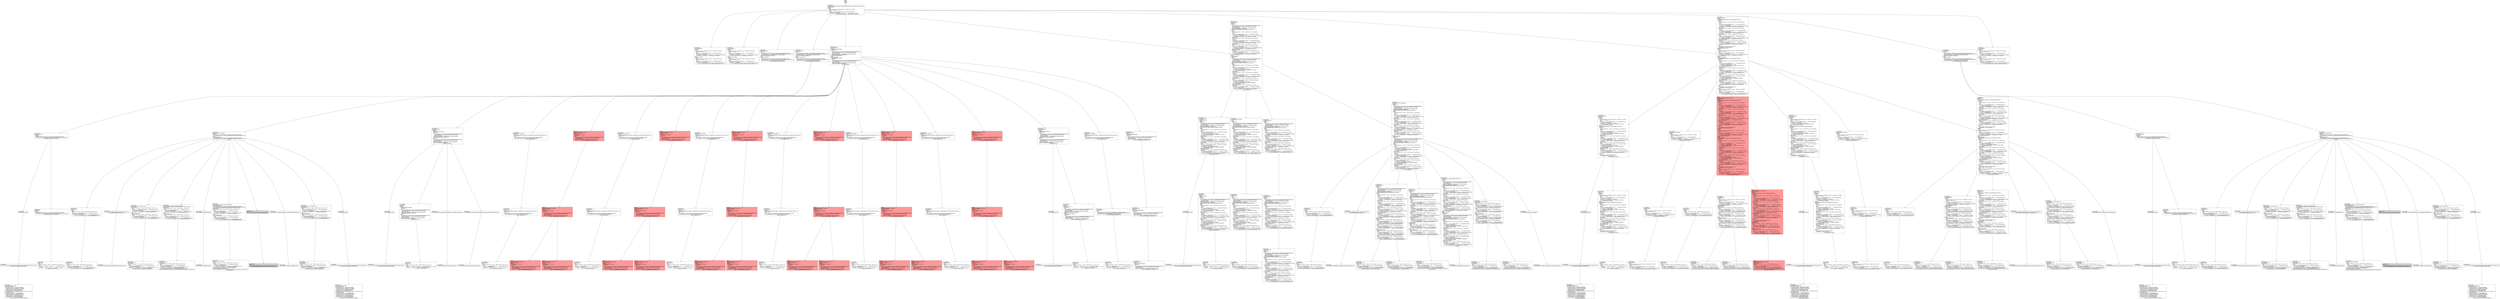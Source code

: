 digraph {
  "1" [label="NIL\lNIL\lNIL",style=filled,color="BLACK",fillcolor="#e6e6e6",shape=box];
  "2" [label="SUCCEEDED\l((TYPE TRANSPORTING) (OBJECT ((TYPE BREAKFAST-CEREAL))) (CONTEXT TABLE-SETTING)\l (GRASP FRONT)\l (TARGET\l  ((POSE\l    ((header (stamp (secs . 1661872097) (nsecs . 973603.0101776123d0))\l      (frame_id . map) (seq . 0))\l     (pose\l      (position (x . -3.1501479148864746d0) (y . 0.298135248819987d0)\l       (z . 0.850479253133138d0))\l      (orientation (x . -0.008403636515140533d0) (y . -0.002780231647193432d0)\l       (z . 0.7629306316375732d0) (w . 0.6464196443557739d0))))))))",style=filled,color="BLACK",fillcolor="#ffffff",shape=box];
  "198" [label="SUCCEEDED\l((TYPE SEARCHING)\l (LOCATION\l  ((POSE\l    ((header (stamp (secs . 1661872097) (nsecs . 973603.0101776123d0))\l      (frame_id . map) (seq . 0))\l     (pose\l      (position (x . -3.1501479148864746d0) (y . 0.298135248819987d0)\l       (z . 0.850479253133138d0))\l      (orientation (x . -0.008403636515140533d0) (y . -0.002780231647193432d0)\l       (z . 0.7629306316375732d0) (w . 0.6464196443557739d0)))))))\l (GOAL\l  (LOCATION-CERTAIN\l   ((POSE\l     ((header (stamp (secs . 1661872097) (nsecs . 973603.0101776123d0))\l       (frame_id . map) (seq . 0))\l      (pose\l       (position (x . -3.1501479148864746d0) (y . 0.298135248819987d0)\l        (z . 0.850479253133138d0))\l       (orientation (x . -0.008403636515140533d0) (y . -0.002780231647193432d0)\l        (z . 0.7629306316375732d0) (w . 0.6464196443557739d0)))))))))",style=filled,color="BLACK",fillcolor="#ffffff",shape=box];
  "197" [label="SUCCEEDED\l((TYPE ACCESSING)\l (LOCATION\l  ((POSE\l    ((header (stamp (secs . 1661872097) (nsecs . 973603.0101776123d0))\l      (frame_id . map) (seq . 0))\l     (pose\l      (position (x . -3.1501479148864746d0) (y . 0.298135248819987d0)\l       (z . 0.850479253133138d0))\l      (orientation (x . -0.008403636515140533d0) (y . -0.002780231647193432d0)\l       (z . 0.7629306316375732d0) (w . 0.6464196443557739d0)))))))\l (GOAL\l  (LOCATION-ACCESSIBLE\l   ((POSE\l     ((header (stamp (secs . 1661872097) (nsecs . 973603.0101776123d0))\l       (frame_id . map) (seq . 0))\l      (pose\l       (position (x . -3.1501479148864746d0) (y . 0.298135248819987d0)\l        (z . 0.850479253133138d0))\l       (orientation (x . -0.008403636515140533d0) (y . -0.002780231647193432d0)\l        (z . 0.7629306316375732d0) (w . 0.6464196443557739d0)))))))))",style=filled,color="BLACK",fillcolor="#ffffff",shape=box];
  "196" [label="SUCCEEDED\l((TYPE SEARCHING)\l (LOCATION\l  ((IN\l    ((TYPE DRAWER) (URDF-NAME OVEN-AREA-AREA-RIGHT-DRAWER-MAIN)\l     (OWL-NAME drawer_oven_right_open) (PART-OF IAI-KITCHEN) (LEVEL TOPMOST)))\l   (SIDE BACK) (RANGE 0.1) (ORIENTATION SUPPORT-ALIGNED)\l   (FOR ((TYPE BREAKFAST-CEREAL)))))\l (GOAL\l  (LOCATION-CERTAIN\l   ((IN\l     ((TYPE DRAWER) (URDF-NAME OVEN-AREA-AREA-RIGHT-DRAWER-MAIN)\l      (OWL-NAME drawer_oven_right_open) (PART-OF IAI-KITCHEN) (LEVEL TOPMOST)))\l    (SIDE BACK) (RANGE 0.1) (ORIENTATION SUPPORT-ALIGNED)\l    (FOR ((TYPE BREAKFAST-CEREAL)))))))",style=filled,color="BLACK",fillcolor="#ffffff",shape=box];
  "167" [label="SUCCEEDED\l((TYPE ACCESSING)\l (LOCATION\l  ((IN\l    ((TYPE DRAWER) (URDF-NAME OVEN-AREA-AREA-RIGHT-DRAWER-MAIN)\l     (OWL-NAME drawer_oven_right_open) (PART-OF IAI-KITCHEN) (LEVEL TOPMOST)))\l   (SIDE BACK) (RANGE 0.1) (ORIENTATION SUPPORT-ALIGNED)\l   (FOR ((TYPE BREAKFAST-CEREAL)))))\l (GOAL\l  (LOCATION-ACCESSIBLE\l   ((IN\l     ((TYPE DRAWER) (URDF-NAME OVEN-AREA-AREA-RIGHT-DRAWER-MAIN)\l      (OWL-NAME drawer_oven_right_open) (PART-OF IAI-KITCHEN) (LEVEL TOPMOST)))\l    (SIDE BACK) (RANGE 0.1) (ORIENTATION SUPPORT-ALIGNED)\l    (FOR ((TYPE BREAKFAST-CEREAL)))))))",style=filled,color="BLACK",fillcolor="#ffffff",shape=box];
  "190" [label="SUCCEEDED\l((TYPE NAVIGATING)\l (LOCATION\l  ((OBJECT\l    ((TYPE DRAWER) (URDF-NAME OVEN-AREA-AREA-RIGHT-DRAWER-MAIN)\l     (OWL-NAME drawer_oven_right_open) (PART-OF IAI-KITCHEN) (LEVEL TOPMOST)))\l   (REACHABLE-FOR PR2) (ARM RIGHT))))",style=filled,color="BLACK",fillcolor="#ffffff",shape=box];
  "193" [label="SUCCEEDED\l((TYPE PARKING-ARMS))",style=filled,color="BLACK",fillcolor="#ffffff",shape=box];
  "194" [label="SUCCEEDED\l((TYPE POSITIONING-ARM) (LEFT-CONFIGURATION PARK) (RIGHT-CONFIGURATION PARK)\l (GOAL (ARMS-POSITIONED-AT PARK PARK)))",style=filled,color="BLACK",fillcolor="#ffffff",shape=box];
  "195" [label="SUCCEEDED\l((TYPE MOVING-ARM-JOINTS)\l (LEFT-JOINT-STATES\l  ((l_shoulder_pan_joint 1.9652919379395388d0)\l   (l_shoulder_lift_joint -0.26499816732737785d0)\l   (l_upper_arm_roll_joint 1.3837617139225473d0)\l   (l_elbow_flex_joint -2.1224566064321584d0)\l   (l_forearm_roll_joint 16.99646118944817d0)\l   (l_wrist_flex_joint -0.07350789589924167d0) (l_wrist_roll_joint 0.0)))\l (RIGHT-JOINT-STATES\l  ((r_shoulder_pan_joint -1.712587449591307d0)\l   (r_shoulder_lift_joint -0.2567290370386635d0)\l   (r_upper_arm_roll_joint -1.4633501125737374d0)\l   (r_elbow_flex_joint -2.1221670650093913d0)\l   (r_forearm_roll_joint 1.7663253481913623d0)\l   (r_wrist_flex_joint -0.07942669250968948d0)\l   (r_wrist_roll_joint 0.05106258161229582d0))))",style=filled,color="BLACK",fillcolor="#ffffff",shape=box];
  "191" [label="SUCCEEDED\l((TYPE GOING)\l (TARGET\l  ((OBJECT\l    ((TYPE DRAWER) (URDF-NAME OVEN-AREA-AREA-RIGHT-DRAWER-MAIN)\l     (OWL-NAME drawer_oven_right_open) (PART-OF IAI-KITCHEN) (LEVEL TOPMOST)))\l   (REACHABLE-FOR PR2) (ARM RIGHT))))",style=filled,color="BLACK",fillcolor="#ffffff",shape=box];
  "192" [label="SUCCEEDED\l((TYPE GOING)\l (POSE\l  ((header (stamp (secs . 0) (nsecs . 0.0d0)) (frame_id . map) (seq . 0))\l   (pose\l    (position (x . 0.6599998474121094d0) (y . 1.8199996948242188d0)\l     (z . 0.0d0))\l    (orientation (x . 0.0d0) (y . 0.0d0) (z . -0.14318094074964496d0)\l     (w . 0.9896965283388877d0))))))",style=filled,color="BLACK",fillcolor="#ffffff",shape=box];
  "168" [label="SUCCEEDED\l((TYPE OPENING) (ARM RIGHT)\l (OBJECT\l  ((TYPE DRAWER) (URDF-NAME OVEN-AREA-AREA-RIGHT-DRAWER-MAIN)\l   (OWL-NAME drawer_oven_right_open) (PART-OF IAI-KITCHEN) (LEVEL TOPMOST)))\l (GOAL\l  (CONTAINER-STATE\l   ((TYPE DRAWER) (URDF-NAME OVEN-AREA-AREA-RIGHT-DRAWER-MAIN)\l    (OWL-NAME drawer_oven_right_open) (PART-OF IAI-KITCHEN) (LEVEL TOPMOST))\l   OPEN)))",style=filled,color="BLACK",fillcolor="#ffffff",shape=box];
  "188" [label="SUCCEEDED\l((TYPE LOOKING)\l (TARGET\l  ((POSE\l    ((header (stamp (secs . 0) (nsecs . 0.0d0)) (frame_id . map) (seq . 0))\l     (pose\l      (position (x . 1.1349999713640895d0) (y . 1.4800000657591692d0)\l       (z . 0.8749999961853028d0))\l      (orientation (x . 1.0987838446724872d-16) (y . -1.5896280556011255d-17)\l       (z . 5.551115123125783d-17) (w . -0.9999999999999999d0))))))))",style=filled,color="BLACK",fillcolor="#ffffff",shape=box];
  "189" [label="SUCCEEDED\l((TYPE LOOKING)\l (POSE\l  ((header (stamp (secs . 0) (nsecs . 0.0d0)) (frame_id . map) (seq . 0))\l   (pose\l    (position (x . 1.1349999713640895d0) (y . 1.4800000657591692d0)\l     (z . 0.8749999961853028d0))\l    (orientation (x . 1.0987838446724872d-16) (y . -1.5896280556011255d-17)\l     (z . 5.551115123125783d-17) (w . -0.9999999999999999d0))))))",style=filled,color="BLACK",fillcolor="#ffffff",shape=box];
  "186" [label="SUCCEEDED\l((TYPE SETTING-GRIPPER) (GRIPPER RIGHT) (POSITION 0.06)\l (GOAL (GRIPPER-JOINT-AT RIGHT 0.06)))",style=filled,color="BLACK",fillcolor="#ffffff",shape=box];
  "187" [label="SUCCEEDED\l((TYPE MOVING-GRIPPER-JOINT) (GRIPPER RIGHT) (JOINT-ANGLE 0.06))",style=filled,color="BLACK",fillcolor="#ffffff",shape=box];
  "184" [label="SUCCEEDED\l((TYPE REACHING) (LEFT-POSES NIL)\l (RIGHT-POSES\l  (((header (stamp (secs . 0) (nsecs . 0.0d0)) (frame_id . map) (seq . 0))\l    (pose\l     (position (x . 1.1349999713640895d0) (y . 1.4800000657591692d0)\l      (z . 0.8749999961853028d0))\l     (orientation (x . 1.0987838446724872d-16) (y . -1.5896280556011255d-17)\l      (z . 5.551115123125783d-17) (w . -0.9999999999999999d0))))))\l (GOAL\l  (TOOL-FRAMES-AT NIL\l   (((header (stamp (secs . 0) (nsecs . 0.0d0)) (frame_id . map) (seq . 0))\l     (pose\l      (position (x . 1.1349999713640895d0) (y . 1.4800000657591692d0)\l       (z . 0.8749999961853028d0))\l      (orientation (x . 1.0987838446724872d-16) (y . -1.5896280556011255d-17)\l       (z . 5.551115123125783d-17) (w . -0.9999999999999999d0))))))))",style=filled,color="BLACK",fillcolor="#ffffff",shape=box];
  "185" [label="SUCCEEDED\l((TYPE MOVING-TCP)\l (RIGHT-POSE\l  ((header (stamp (secs . 0) (nsecs . 0.0d0)) (frame_id . map) (seq . 0))\l   (pose\l    (position (x . 1.1349999713640895d0) (y . 1.4800000657591692d0)\l     (z . 0.8749999961853028d0))\l    (orientation (x . 1.0987838446724872d-16) (y . -1.5896280556011255d-17)\l     (z . 5.551115123125783d-17) (w . -0.9999999999999999d0)))))\l (COLLISION-MODE ALLOW-ALL) (MOVE-BASE T))",style=filled,color="BLACK",fillcolor="#ffffff",shape=box];
  "182" [label="SUCCEEDED\l((TYPE GRASPING) (OBJECT ((NAME IAI-KITCHEN)))\l (LINK OVEN-AREA-AREA-RIGHT-DRAWER-HANDLE) (LEFT-POSES NIL)\l (RIGHT-POSES\l  (((header (stamp (secs . 0) (nsecs . 0.0d0)) (frame_id . map) (seq . 0))\l    (pose\l     (position (x . 1.184999976274967d0) (y . 1.4800000657591692d0)\l      (z . 0.8749999961853028d0))\l     (orientation (x . 1.0987838446724872d-16) (y . -1.5896280556011255d-17)\l      (z . 5.551115123125783d-17) (w . -0.9999999999999999d0))))))\l (GOAL\l  (TOOL-FRAMES-AT NIL\l   (((header (stamp (secs . 0) (nsecs . 0.0d0)) (frame_id . map) (seq . 0))\l     (pose\l      (position (x . 1.184999976274967d0) (y . 1.4800000657591692d0)\l       (z . 0.8749999961853028d0))\l      (orientation (x . 1.0987838446724872d-16) (y . -1.5896280556011255d-17)\l       (z . 5.551115123125783d-17) (w . -0.9999999999999999d0))))))))",style=filled,color="BLACK",fillcolor="#ffffff",shape=box];
  "183" [label="SUCCEEDED\l((TYPE MOVING-TCP)\l (RIGHT-POSE\l  ((header (stamp (secs . 0) (nsecs . 0.0d0)) (frame_id . map) (seq . 0))\l   (pose\l    (position (x . 1.184999976274967d0) (y . 1.4800000657591692d0)\l     (z . 0.8749999961853028d0))\l    (orientation (x . 1.0987838446724872d-16) (y . -1.5896280556011255d-17)\l     (z . 5.551115123125783d-17) (w . -0.9999999999999999d0)))))\l (COLLISION-MODE ALLOW-HAND) (COLLISION-OBJECT-B IAI-KITCHEN)\l (COLLISION-OBJECT-B-LINK OVEN-AREA-AREA-RIGHT-DRAWER-HANDLE) (MOVE-BASE T))",style=filled,color="BLACK",fillcolor="#ffffff",shape=box];
  "180" [label="SUCCEEDED\l((TYPE GRIPPING) (GRIPPER RIGHT))",style=filled,color="BLACK",fillcolor="#ffffff",shape=box];
  "181" [label="SUCCEEDED\l((TYPE GRIPPING) (GRIPPER RIGHT))",style=filled,color="BLACK",fillcolor="#ffffff",shape=box];
  "178" [label="SUCCEEDED\l((TYPE PULLING) (OBJECT ((NAME IAI-KITCHEN)))\l (CONTAINER-OBJECT\l  ((TYPE DRAWER) (URDF-NAME OVEN-AREA-AREA-RIGHT-DRAWER-MAIN)\l   (OWL-NAME drawer_oven_right_open) (PART-OF IAI-KITCHEN) (LEVEL TOPMOST)))\l (LINK OVEN-AREA-AREA-RIGHT-DRAWER-HANDLE) (DISTANCE 0.48d0)\l (RIGHT-POSES\l  (((header (stamp (secs . 0) (nsecs . 0.0d0)) (frame_id . map) (seq . 0))\l    (pose\l     (position (x . 0.7049999362831d0) (y . 1.4800000657591692d0)\l      (z . 0.8749999961853028d0))\l     (orientation (x . 1.0987838446724872d-16) (y . -1.5896280556011255d-17)\l      (z . 5.551115123125783d-17) (w . -0.9999999999999999d0))))))\l (GOAL\l  (TOOL-FRAMES-AT NIL\l   (((header (stamp (secs . 0) (nsecs . 0.0d0)) (frame_id . map) (seq . 0))\l     (pose\l      (position (x . 0.7049999362831d0) (y . 1.4800000657591692d0)\l       (z . 0.8749999961853028d0))\l      (orientation (x . 1.0987838446724872d-16) (y . -1.5896280556011255d-17)\l       (z . 5.551115123125783d-17) (w . -0.9999999999999999d0))))))))",style=filled,color="BLACK",fillcolor="#ffffff",shape=box];
  "179" [label="SUCCEEDED\l((TYPE PULLING) (ARM RIGHT)\l (POSES\l  (((header (stamp (secs . 0) (nsecs . 0.0d0)) (frame_id . map) (seq . 0))\l    (pose\l     (position (x . 0.7049999362831d0) (y . 1.4800000657591692d0)\l      (z . 0.8749999961853028d0))\l     (orientation (x . 1.0987838446724872d-16) (y . -1.5896280556011255d-17)\l      (z . 5.551115123125783d-17) (w . -0.9999999999999999d0))))))\l (JOINT-ANGLE 0.48d0) (COLLISION-MODE ALLOW-HAND)\l (COLLISION-OBJECT-B IAI-KITCHEN)\l (COLLISION-OBJECT-B-LINK OVEN-AREA-AREA-RIGHT-DRAWER-HANDLE) (MOVE-BASE T)\l (PREFER-BASE T))",style=filled,color="BLACK",fillcolor="#ffffff",shape=box];
  "176" [label="EVAPORATED\lNIL\l((TYPE MONITORING-JOINT-STATE) (GRIPPER RIGHT))",style=filled,color="BLACK",fillcolor="#cccccc",shape=box];
  "177" [label="EVAPORATED\lNIL\l((TYPE MONITORING-JOINT-STATE) (JOINT-NAME r_gripper_l_finger_joint)\l (JOINT-ANGLE-THRESHOLD 0.018) (FUNCTION #<FUNCTION <>))",style=filled,color="BLACK",fillcolor="#cccccc",shape=box];
  "174" [label="SUCCEEDED\l((TYPE RELEASING) (GRIPPER RIGHT) (GOAL (GRIPPER-OPENED RIGHT)))",style=filled,color="BLACK",fillcolor="#ffffff",shape=box];
  "175" [label="SUCCEEDED\l((TYPE OPENING-GRIPPER) (GRIPPER RIGHT))",style=filled,color="BLACK",fillcolor="#ffffff",shape=box];
  "172" [label="SUCCEEDED\l((TYPE RETRACTING) (LEFT-POSES NIL)\l (RIGHT-POSES\l  (((header (stamp (secs . 0) (nsecs . 0.0d0)) (frame_id . map) (seq . 0))\l    (pose\l     (position (x . 0.6549999313722223d0) (y . 1.480000065759169d0)\l      (z . 0.8749999961853028d0))\l     (orientation (x . 1.0987838446724872d-16) (y . -1.5896280556011255d-17)\l      (z . 5.551115123125783d-17) (w . -0.9999999999999999d0))))))\l (GOAL\l  (TOOL-FRAMES-AT NIL\l   (((header (stamp (secs . 0) (nsecs . 0.0d0)) (frame_id . map) (seq . 0))\l     (pose\l      (position (x . 0.6549999313722223d0) (y . 1.480000065759169d0)\l       (z . 0.8749999961853028d0))\l      (orientation (x . 1.0987838446724872d-16) (y . -1.5896280556011255d-17)\l       (z . 5.551115123125783d-17) (w . -0.9999999999999999d0))))))))",style=filled,color="BLACK",fillcolor="#ffffff",shape=box];
  "173" [label="SUCCEEDED\l((TYPE MOVING-TCP)\l (RIGHT-POSE\l  ((header (stamp (secs . 0) (nsecs . 0.0d0)) (frame_id . map) (seq . 0))\l   (pose\l    (position (x . 0.6549999313722223d0) (y . 1.480000065759169d0)\l     (z . 0.8749999961853028d0))\l    (orientation (x . 1.0987838446724872d-16) (y . -1.5896280556011255d-17)\l     (z . 5.551115123125783d-17) (w . -0.9999999999999999d0)))))\l (COLLISION-MODE ALLOW-ALL) (MOVE-BASE T))",style=filled,color="BLACK",fillcolor="#ffffff",shape=box];
  "169" [label="SUCCEEDED\l((TYPE PARKING-ARMS))",style=filled,color="BLACK",fillcolor="#ffffff",shape=box];
  "170" [label="SUCCEEDED\l((TYPE POSITIONING-ARM) (LEFT-CONFIGURATION PARK) (RIGHT-CONFIGURATION PARK)\l (GOAL (ARMS-POSITIONED-AT PARK PARK)))",style=filled,color="BLACK",fillcolor="#ffffff",shape=box];
  "171" [label="SUCCEEDED\l((TYPE MOVING-ARM-JOINTS)\l (LEFT-JOINT-STATES\l  ((l_shoulder_pan_joint 1.9652919379395388d0)\l   (l_shoulder_lift_joint -0.26499816732737785d0)\l   (l_upper_arm_roll_joint 1.3837617139225473d0)\l   (l_elbow_flex_joint -2.1224566064321584d0)\l   (l_forearm_roll_joint 16.99646118944817d0)\l   (l_wrist_flex_joint -0.07350789589924167d0) (l_wrist_roll_joint 0.0)))\l (RIGHT-JOINT-STATES\l  ((r_shoulder_pan_joint -1.712587449591307d0)\l   (r_shoulder_lift_joint -0.2567290370386635d0)\l   (r_upper_arm_roll_joint -1.4633501125737374d0)\l   (r_elbow_flex_joint -2.1221670650093913d0)\l   (r_forearm_roll_joint 1.7663253481913623d0)\l   (r_wrist_flex_joint -0.07942669250968948d0)\l   (r_wrist_roll_joint 0.05106258161229582d0))))",style=filled,color="BLACK",fillcolor="#ffffff",shape=box];
  "104" [label="SUCCEEDED\l((TYPE SEARCHING)\l (OBJECT\l  ((TYPE BREAKFAST-CEREAL)\l   (LOCATION\l    ((IN\l      ((TYPE DRAWER) (URDF-NAME OVEN-AREA-AREA-RIGHT-DRAWER-MAIN)\l       (OWL-NAME drawer_oven_right_open) (PART-OF IAI-KITCHEN)\l       (LEVEL TOPMOST)))\l     (SIDE BACK) (RANGE 0.1) (ORIENTATION SUPPORT-ALIGNED)\l     (FOR ((TYPE BREAKFAST-CEREAL)))))))\l (CONTEXT TABLE-SETTING)\l (GOAL\l  (OBJECT-IN-HAND\l   ((TYPE BREAKFAST-CEREAL)\l    (LOCATION\l     ((IN\l       ((TYPE DRAWER) (URDF-NAME OVEN-AREA-AREA-RIGHT-DRAWER-MAIN)\l        (OWL-NAME drawer_oven_right_open) (PART-OF IAI-KITCHEN)\l        (LEVEL TOPMOST)))\l      (SIDE BACK) (RANGE 0.1) (ORIENTATION SUPPORT-ALIGNED)\l      (FOR ((TYPE BREAKFAST-CEREAL))))))\l   LEFT-OR-RIGHT)))",style=filled,color="BLACK",fillcolor="#ffffff",shape=box];
  "158" [label="SUCCEEDED\l((TYPE NAVIGATING)\l (LOCATION\l  ((OBJECT\l    ((TYPE BREAKFAST-CEREAL)\l     (LOCATION\l      ((IN\l        ((TYPE DRAWER) (URDF-NAME OVEN-AREA-AREA-RIGHT-DRAWER-MAIN)\l         (OWL-NAME drawer_oven_right_open) (PART-OF IAI-KITCHEN)\l         (LEVEL TOPMOST)))\l       (SIDE BACK) (RANGE 0.1) (ORIENTATION SUPPORT-ALIGNED)\l       (FOR ((TYPE BREAKFAST-CEREAL)))))))\l   (LOCATION\l    ((IN\l      ((TYPE DRAWER) (URDF-NAME OVEN-AREA-AREA-RIGHT-DRAWER-MAIN)\l       (OWL-NAME drawer_oven_right_open) (PART-OF IAI-KITCHEN)\l       (LEVEL TOPMOST)))\l     (SIDE BACK) (RANGE 0.1) (ORIENTATION SUPPORT-ALIGNED)\l     (FOR ((TYPE BREAKFAST-CEREAL)))))\l   (VISIBLE-FOR PR2))))",style=filled,color="BLACK",fillcolor="#ffffff",shape=box];
  "165" [label="SUCCEEDED\l((TYPE PARKING-ARMS))",style=filled,color="BLACK",fillcolor="#ffffff",shape=box];
  "166" [label="SUCCEEDED\l((TYPE POSITIONING-ARM) (LEFT-CONFIGURATION PARK) (RIGHT-CONFIGURATION PARK)\l (GOAL (ARMS-POSITIONED-AT PARK PARK)))",style=filled,color="BLACK",fillcolor="#ffffff",shape=box];
  "163" [label="SUCCEEDED\l((TYPE GOING)\l (TARGET\l  ((OBJECT\l    ((TYPE BREAKFAST-CEREAL)\l     (LOCATION\l      ((IN\l        ((TYPE DRAWER) (URDF-NAME OVEN-AREA-AREA-RIGHT-DRAWER-MAIN)\l         (OWL-NAME drawer_oven_right_open) (PART-OF IAI-KITCHEN)\l         (LEVEL TOPMOST)))\l       (SIDE BACK) (RANGE 0.1) (ORIENTATION SUPPORT-ALIGNED)\l       (FOR ((TYPE BREAKFAST-CEREAL)))))))\l   (LOCATION\l    ((IN\l      ((TYPE DRAWER) (URDF-NAME OVEN-AREA-AREA-RIGHT-DRAWER-MAIN)\l       (OWL-NAME drawer_oven_right_open) (PART-OF IAI-KITCHEN)\l       (LEVEL TOPMOST)))\l     (SIDE BACK) (RANGE 0.1) (ORIENTATION SUPPORT-ALIGNED)\l     (FOR ((TYPE BREAKFAST-CEREAL)))))\l   (VISIBLE-FOR PR2))))",style=filled,color="BLACK",fillcolor="#ffffff",shape=box];
  "164" [label="SUCCEEDED\l((TYPE GOING)\l (POSE\l  ((header (stamp (secs . 0) (nsecs . 0.0d0)) (frame_id . map) (seq . 0))\l   (pose\l    (position (x . 0.7399997711181641d0) (y . 0.940000057220459d0) (z . 0.0d0))\l    (orientation (x . 0.0d0) (y . 0.0d0) (z . 0.5127864507196902d0)\l     (w . 0.8585161943483086d0))))))",style=filled,color="BLACK",fillcolor="#ffffff",shape=box];
  "161" [label="SUCCEEDED\l((TYPE MOVING-TORSO) (JOINT-ANGLE MIDDLE) (GOAL (TORSO-AT MIDDLE)))",style=filled,color="BLACK",fillcolor="#ffffff",shape=box];
  "162" [label="SUCCEEDED\l((TYPE MOVING-TORSO) (JOINT-ANGLE MIDDLE))",style=filled,color="BLACK",fillcolor="#ffffff",shape=box];
  "159" [label="SUCCEEDED\l((TYPE MOVING-TORSO) (JOINT-ANGLE UPPER-LIMIT) (GOAL (TORSO-AT UPPER-LIMIT)))",style=filled,color="BLACK",fillcolor="#ffffff",shape=box];
  "160" [label="SUCCEEDED\l((TYPE MOVING-TORSO) (JOINT-ANGLE UPPER-LIMIT))",style=filled,color="BLACK",fillcolor="#ffffff",shape=box];
  "155" [label="SUCCEEDED\l((TYPE TURNING-TOWARDS)\l (TARGET\l  ((FOR ((TYPE BREAKFAST-CEREAL))) (ORIENTATION SUPPORT-ALIGNED) (RANGE 0.1)\l   (SIDE BACK)\l   (IN\l    ((TYPE DRAWER) (URDF-NAME OVEN-AREA-AREA-RIGHT-DRAWER-MAIN)\l     (OWL-NAME drawer_oven_right_open) (PART-OF IAI-KITCHEN)\l     (LEVEL TOPMOST))))))",style=filled,color="BLACK",fillcolor="#ffffff",shape=box];
  "156" [label="SUCCEEDED\l((TYPE LOOKING)\l (TARGET\l  ((FOR ((TYPE BREAKFAST-CEREAL))) (ORIENTATION SUPPORT-ALIGNED) (RANGE 0.1)\l   (SIDE BACK)\l   (IN\l    ((TYPE DRAWER) (URDF-NAME OVEN-AREA-AREA-RIGHT-DRAWER-MAIN)\l     (OWL-NAME drawer_oven_right_open) (PART-OF IAI-KITCHEN)\l     (LEVEL TOPMOST))))))",style=filled,color="BLACK",fillcolor="#ffffff",shape=box];
  "157" [label="SUCCEEDED\l((TYPE LOOKING)\l (POSE\l  ((header (stamp (secs . 0) (nsecs . 0.0d0)) (frame_id . map) (seq . 0))\l   (pose\l    (position (x . 1.0199999809265137d0) (y . 1.4600000381469727d0)\l     (z . 1.337471709648768d0))\l    (orientation (x . -0.0d0) (y . -0.0d0) (z . -0.7071067811865475d0)\l     (w . -0.7071067811865477d0))))))",style=filled,color="BLACK",fillcolor="#ffffff",shape=box];
  "151" [label="FAILED\lPERCEPTION-OBJECT-NOT-FOUND\l((TYPE PERCEIVING)\l (OBJECT\l  ((TYPE BREAKFAST-CEREAL)\l   (LOCATION\l    ((IN\l      ((TYPE DRAWER) (URDF-NAME OVEN-AREA-AREA-RIGHT-DRAWER-MAIN)\l       (OWL-NAME drawer_oven_right_open) (PART-OF IAI-KITCHEN)\l       (LEVEL TOPMOST)))\l     (SIDE BACK) (RANGE 0.1) (ORIENTATION SUPPORT-ALIGNED)\l     (FOR ((TYPE BREAKFAST-CEREAL))))))))",style=filled,color="BLACK",fillcolor="#ff9999",shape=box];
  "152" [label="FAILED\lPERCEPTION-OBJECT-NOT-FOUND\l((TYPE DETECTING)\l (OBJECT\l  ((TYPE BREAKFAST-CEREAL)\l   (LOCATION\l    ((IN\l      ((TYPE DRAWER) (URDF-NAME OVEN-AREA-AREA-RIGHT-DRAWER-MAIN)\l       (OWL-NAME drawer_oven_right_open) (PART-OF IAI-KITCHEN)\l       (LEVEL TOPMOST)))\l     (SIDE BACK) (RANGE 0.1) (ORIENTATION SUPPORT-ALIGNED)\l     (FOR ((TYPE BREAKFAST-CEREAL))))))))",style=filled,color="BLACK",fillcolor="#ff9999",shape=box];
  "154" [label="FAILED\lPERCEPTION-OBJECT-NOT-FOUND\l((TYPE DETECTING)\l (OBJECT\l  ((TYPE BREAKFAST-CEREAL)\l   (LOCATION\l    ((IN\l      ((TYPE DRAWER) (URDF-NAME OVEN-AREA-AREA-RIGHT-DRAWER-MAIN)\l       (OWL-NAME drawer_oven_right_open) (PART-OF IAI-KITCHEN)\l       (LEVEL TOPMOST)))\l     (SIDE BACK) (RANGE 0.1) (ORIENTATION SUPPORT-ALIGNED)\l     (FOR ((TYPE BREAKFAST-CEREAL))))))))",style=filled,color="BLACK",fillcolor="#ff9999",shape=box];
  "153" [label="FAILED\lPERCEPTION-OBJECT-NOT-FOUND\l((TYPE DETECTING)\l (OBJECT\l  ((TYPE BREAKFAST-CEREAL)\l   (LOCATION\l    ((IN\l      ((TYPE DRAWER) (URDF-NAME OVEN-AREA-AREA-RIGHT-DRAWER-MAIN)\l       (OWL-NAME drawer_oven_right_open) (PART-OF IAI-KITCHEN)\l       (LEVEL TOPMOST)))\l     (SIDE BACK) (RANGE 0.1) (ORIENTATION SUPPORT-ALIGNED)\l     (FOR ((TYPE BREAKFAST-CEREAL))))))))",style=filled,color="BLACK",fillcolor="#ff9999",shape=box];
  "148" [label="SUCCEEDED\l((TYPE TURNING-TOWARDS)\l (TARGET\l  ((FOR ((TYPE BREAKFAST-CEREAL))) (ORIENTATION SUPPORT-ALIGNED) (RANGE 0.1)\l   (SIDE BACK)\l   (IN\l    ((TYPE DRAWER) (URDF-NAME OVEN-AREA-AREA-RIGHT-DRAWER-MAIN)\l     (OWL-NAME drawer_oven_right_open) (PART-OF IAI-KITCHEN)\l     (LEVEL TOPMOST))))))",style=filled,color="BLACK",fillcolor="#ffffff",shape=box];
  "149" [label="SUCCEEDED\l((TYPE LOOKING)\l (TARGET\l  ((FOR ((TYPE BREAKFAST-CEREAL))) (ORIENTATION SUPPORT-ALIGNED) (RANGE 0.1)\l   (SIDE BACK)\l   (IN\l    ((TYPE DRAWER) (URDF-NAME OVEN-AREA-AREA-RIGHT-DRAWER-MAIN)\l     (OWL-NAME drawer_oven_right_open) (PART-OF IAI-KITCHEN)\l     (LEVEL TOPMOST))))))",style=filled,color="BLACK",fillcolor="#ffffff",shape=box];
  "150" [label="SUCCEEDED\l((TYPE LOOKING)\l (POSE\l  ((header (stamp (secs . 0) (nsecs . 0.0d0)) (frame_id . map) (seq . 0))\l   (pose\l    (position (x . 1.0199999809265137d0) (y . 1.5399999618530273d0)\l     (z . 1.337471709648768d0))\l    (orientation (x . 0.0d0) (y . 0.0d0) (z . 0.7071067811865476d0)\l     (w . -0.7071067811865475d0))))))",style=filled,color="BLACK",fillcolor="#ffffff",shape=box];
  "144" [label="FAILED\lPERCEPTION-OBJECT-NOT-FOUND\l((TYPE PERCEIVING)\l (OBJECT\l  ((TYPE BREAKFAST-CEREAL)\l   (LOCATION\l    ((IN\l      ((TYPE DRAWER) (URDF-NAME OVEN-AREA-AREA-RIGHT-DRAWER-MAIN)\l       (OWL-NAME drawer_oven_right_open) (PART-OF IAI-KITCHEN)\l       (LEVEL TOPMOST)))\l     (SIDE BACK) (RANGE 0.1) (ORIENTATION SUPPORT-ALIGNED)\l     (FOR ((TYPE BREAKFAST-CEREAL))))))))",style=filled,color="BLACK",fillcolor="#ff9999",shape=box];
  "145" [label="FAILED\lPERCEPTION-OBJECT-NOT-FOUND\l((TYPE DETECTING)\l (OBJECT\l  ((TYPE BREAKFAST-CEREAL)\l   (LOCATION\l    ((IN\l      ((TYPE DRAWER) (URDF-NAME OVEN-AREA-AREA-RIGHT-DRAWER-MAIN)\l       (OWL-NAME drawer_oven_right_open) (PART-OF IAI-KITCHEN)\l       (LEVEL TOPMOST)))\l     (SIDE BACK) (RANGE 0.1) (ORIENTATION SUPPORT-ALIGNED)\l     (FOR ((TYPE BREAKFAST-CEREAL))))))))",style=filled,color="BLACK",fillcolor="#ff9999",shape=box];
  "147" [label="FAILED\lPERCEPTION-OBJECT-NOT-FOUND\l((TYPE DETECTING)\l (OBJECT\l  ((TYPE BREAKFAST-CEREAL)\l   (LOCATION\l    ((IN\l      ((TYPE DRAWER) (URDF-NAME OVEN-AREA-AREA-RIGHT-DRAWER-MAIN)\l       (OWL-NAME drawer_oven_right_open) (PART-OF IAI-KITCHEN)\l       (LEVEL TOPMOST)))\l     (SIDE BACK) (RANGE 0.1) (ORIENTATION SUPPORT-ALIGNED)\l     (FOR ((TYPE BREAKFAST-CEREAL))))))))",style=filled,color="BLACK",fillcolor="#ff9999",shape=box];
  "146" [label="FAILED\lPERCEPTION-OBJECT-NOT-FOUND\l((TYPE DETECTING)\l (OBJECT\l  ((TYPE BREAKFAST-CEREAL)\l   (LOCATION\l    ((IN\l      ((TYPE DRAWER) (URDF-NAME OVEN-AREA-AREA-RIGHT-DRAWER-MAIN)\l       (OWL-NAME drawer_oven_right_open) (PART-OF IAI-KITCHEN)\l       (LEVEL TOPMOST)))\l     (SIDE BACK) (RANGE 0.1) (ORIENTATION SUPPORT-ALIGNED)\l     (FOR ((TYPE BREAKFAST-CEREAL))))))))",style=filled,color="BLACK",fillcolor="#ff9999",shape=box];
  "141" [label="SUCCEEDED\l((TYPE TURNING-TOWARDS)\l (TARGET\l  ((FOR ((TYPE BREAKFAST-CEREAL))) (ORIENTATION SUPPORT-ALIGNED) (RANGE 0.1)\l   (SIDE BACK)\l   (IN\l    ((TYPE DRAWER) (URDF-NAME OVEN-AREA-AREA-RIGHT-DRAWER-MAIN)\l     (OWL-NAME drawer_oven_right_open) (PART-OF IAI-KITCHEN)\l     (LEVEL TOPMOST))))))",style=filled,color="BLACK",fillcolor="#ffffff",shape=box];
  "142" [label="SUCCEEDED\l((TYPE LOOKING)\l (TARGET\l  ((FOR ((TYPE BREAKFAST-CEREAL))) (ORIENTATION SUPPORT-ALIGNED) (RANGE 0.1)\l   (SIDE BACK)\l   (IN\l    ((TYPE DRAWER) (URDF-NAME OVEN-AREA-AREA-RIGHT-DRAWER-MAIN)\l     (OWL-NAME drawer_oven_right_open) (PART-OF IAI-KITCHEN)\l     (LEVEL TOPMOST))))))",style=filled,color="BLACK",fillcolor="#ffffff",shape=box];
  "143" [label="SUCCEEDED\l((TYPE LOOKING)\l (POSE\l  ((header (stamp (secs . 0) (nsecs . 0.0d0)) (frame_id . map) (seq . 0))\l   (pose\l    (position (x . 1.0199999809265137d0) (y . 1.4600000381469727d0)\l     (z . 1.337471709648768d0))\l    (orientation (x . -0.0d0) (y . -0.0d0) (z . -0.7071067811865475d0)\l     (w . -0.7071067811865477d0))))))",style=filled,color="BLACK",fillcolor="#ffffff",shape=box];
  "137" [label="FAILED\lPERCEPTION-OBJECT-NOT-FOUND\l((TYPE PERCEIVING)\l (OBJECT\l  ((TYPE BREAKFAST-CEREAL)\l   (LOCATION\l    ((IN\l      ((TYPE DRAWER) (URDF-NAME OVEN-AREA-AREA-RIGHT-DRAWER-MAIN)\l       (OWL-NAME drawer_oven_right_open) (PART-OF IAI-KITCHEN)\l       (LEVEL TOPMOST)))\l     (SIDE BACK) (RANGE 0.1) (ORIENTATION SUPPORT-ALIGNED)\l     (FOR ((TYPE BREAKFAST-CEREAL))))))))",style=filled,color="BLACK",fillcolor="#ff9999",shape=box];
  "138" [label="FAILED\lPERCEPTION-OBJECT-NOT-FOUND\l((TYPE DETECTING)\l (OBJECT\l  ((TYPE BREAKFAST-CEREAL)\l   (LOCATION\l    ((IN\l      ((TYPE DRAWER) (URDF-NAME OVEN-AREA-AREA-RIGHT-DRAWER-MAIN)\l       (OWL-NAME drawer_oven_right_open) (PART-OF IAI-KITCHEN)\l       (LEVEL TOPMOST)))\l     (SIDE BACK) (RANGE 0.1) (ORIENTATION SUPPORT-ALIGNED)\l     (FOR ((TYPE BREAKFAST-CEREAL))))))))",style=filled,color="BLACK",fillcolor="#ff9999",shape=box];
  "140" [label="FAILED\lPERCEPTION-OBJECT-NOT-FOUND\l((TYPE DETECTING)\l (OBJECT\l  ((TYPE BREAKFAST-CEREAL)\l   (LOCATION\l    ((IN\l      ((TYPE DRAWER) (URDF-NAME OVEN-AREA-AREA-RIGHT-DRAWER-MAIN)\l       (OWL-NAME drawer_oven_right_open) (PART-OF IAI-KITCHEN)\l       (LEVEL TOPMOST)))\l     (SIDE BACK) (RANGE 0.1) (ORIENTATION SUPPORT-ALIGNED)\l     (FOR ((TYPE BREAKFAST-CEREAL))))))))",style=filled,color="BLACK",fillcolor="#ff9999",shape=box];
  "139" [label="FAILED\lPERCEPTION-OBJECT-NOT-FOUND\l((TYPE DETECTING)\l (OBJECT\l  ((TYPE BREAKFAST-CEREAL)\l   (LOCATION\l    ((IN\l      ((TYPE DRAWER) (URDF-NAME OVEN-AREA-AREA-RIGHT-DRAWER-MAIN)\l       (OWL-NAME drawer_oven_right_open) (PART-OF IAI-KITCHEN)\l       (LEVEL TOPMOST)))\l     (SIDE BACK) (RANGE 0.1) (ORIENTATION SUPPORT-ALIGNED)\l     (FOR ((TYPE BREAKFAST-CEREAL))))))))",style=filled,color="BLACK",fillcolor="#ff9999",shape=box];
  "134" [label="SUCCEEDED\l((TYPE TURNING-TOWARDS)\l (TARGET\l  ((FOR ((TYPE BREAKFAST-CEREAL))) (ORIENTATION SUPPORT-ALIGNED) (RANGE 0.1)\l   (SIDE BACK)\l   (IN\l    ((TYPE DRAWER) (URDF-NAME OVEN-AREA-AREA-RIGHT-DRAWER-MAIN)\l     (OWL-NAME drawer_oven_right_open) (PART-OF IAI-KITCHEN)\l     (LEVEL TOPMOST))))))",style=filled,color="BLACK",fillcolor="#ffffff",shape=box];
  "135" [label="SUCCEEDED\l((TYPE LOOKING)\l (TARGET\l  ((FOR ((TYPE BREAKFAST-CEREAL))) (ORIENTATION SUPPORT-ALIGNED) (RANGE 0.1)\l   (SIDE BACK)\l   (IN\l    ((TYPE DRAWER) (URDF-NAME OVEN-AREA-AREA-RIGHT-DRAWER-MAIN)\l     (OWL-NAME drawer_oven_right_open) (PART-OF IAI-KITCHEN)\l     (LEVEL TOPMOST))))))",style=filled,color="BLACK",fillcolor="#ffffff",shape=box];
  "136" [label="SUCCEEDED\l((TYPE LOOKING)\l (POSE\l  ((header (stamp (secs . 0) (nsecs . 0.0d0)) (frame_id . map) (seq . 0))\l   (pose\l    (position (x . 1.0199999809265137d0) (y . 1.4600000381469727d0)\l     (z . 1.337471709648768d0))\l    (orientation (x . -0.0d0) (y . -0.0d0) (z . -0.7071067811865475d0)\l     (w . -0.7071067811865477d0))))))",style=filled,color="BLACK",fillcolor="#ffffff",shape=box];
  "130" [label="FAILED\lPERCEPTION-OBJECT-NOT-FOUND\l((TYPE PERCEIVING)\l (OBJECT\l  ((TYPE BREAKFAST-CEREAL)\l   (LOCATION\l    ((IN\l      ((TYPE DRAWER) (URDF-NAME OVEN-AREA-AREA-RIGHT-DRAWER-MAIN)\l       (OWL-NAME drawer_oven_right_open) (PART-OF IAI-KITCHEN)\l       (LEVEL TOPMOST)))\l     (SIDE BACK) (RANGE 0.1) (ORIENTATION SUPPORT-ALIGNED)\l     (FOR ((TYPE BREAKFAST-CEREAL))))))))",style=filled,color="BLACK",fillcolor="#ff9999",shape=box];
  "131" [label="FAILED\lPERCEPTION-OBJECT-NOT-FOUND\l((TYPE DETECTING)\l (OBJECT\l  ((TYPE BREAKFAST-CEREAL)\l   (LOCATION\l    ((IN\l      ((TYPE DRAWER) (URDF-NAME OVEN-AREA-AREA-RIGHT-DRAWER-MAIN)\l       (OWL-NAME drawer_oven_right_open) (PART-OF IAI-KITCHEN)\l       (LEVEL TOPMOST)))\l     (SIDE BACK) (RANGE 0.1) (ORIENTATION SUPPORT-ALIGNED)\l     (FOR ((TYPE BREAKFAST-CEREAL))))))))",style=filled,color="BLACK",fillcolor="#ff9999",shape=box];
  "133" [label="FAILED\lPERCEPTION-OBJECT-NOT-FOUND\l((TYPE DETECTING)\l (OBJECT\l  ((TYPE BREAKFAST-CEREAL)\l   (LOCATION\l    ((IN\l      ((TYPE DRAWER) (URDF-NAME OVEN-AREA-AREA-RIGHT-DRAWER-MAIN)\l       (OWL-NAME drawer_oven_right_open) (PART-OF IAI-KITCHEN)\l       (LEVEL TOPMOST)))\l     (SIDE BACK) (RANGE 0.1) (ORIENTATION SUPPORT-ALIGNED)\l     (FOR ((TYPE BREAKFAST-CEREAL))))))))",style=filled,color="BLACK",fillcolor="#ff9999",shape=box];
  "132" [label="FAILED\lPERCEPTION-OBJECT-NOT-FOUND\l((TYPE DETECTING)\l (OBJECT\l  ((TYPE BREAKFAST-CEREAL)\l   (LOCATION\l    ((IN\l      ((TYPE DRAWER) (URDF-NAME OVEN-AREA-AREA-RIGHT-DRAWER-MAIN)\l       (OWL-NAME drawer_oven_right_open) (PART-OF IAI-KITCHEN)\l       (LEVEL TOPMOST)))\l     (SIDE BACK) (RANGE 0.1) (ORIENTATION SUPPORT-ALIGNED)\l     (FOR ((TYPE BREAKFAST-CEREAL))))))))",style=filled,color="BLACK",fillcolor="#ff9999",shape=box];
  "127" [label="SUCCEEDED\l((TYPE TURNING-TOWARDS)\l (TARGET\l  ((FOR ((TYPE BREAKFAST-CEREAL))) (ORIENTATION SUPPORT-ALIGNED) (RANGE 0.1)\l   (SIDE BACK)\l   (IN\l    ((TYPE DRAWER) (URDF-NAME OVEN-AREA-AREA-RIGHT-DRAWER-MAIN)\l     (OWL-NAME drawer_oven_right_open) (PART-OF IAI-KITCHEN)\l     (LEVEL TOPMOST))))))",style=filled,color="BLACK",fillcolor="#ffffff",shape=box];
  "128" [label="SUCCEEDED\l((TYPE LOOKING)\l (TARGET\l  ((FOR ((TYPE BREAKFAST-CEREAL))) (ORIENTATION SUPPORT-ALIGNED) (RANGE 0.1)\l   (SIDE BACK)\l   (IN\l    ((TYPE DRAWER) (URDF-NAME OVEN-AREA-AREA-RIGHT-DRAWER-MAIN)\l     (OWL-NAME drawer_oven_right_open) (PART-OF IAI-KITCHEN)\l     (LEVEL TOPMOST))))))",style=filled,color="BLACK",fillcolor="#ffffff",shape=box];
  "129" [label="SUCCEEDED\l((TYPE LOOKING)\l (POSE\l  ((header (stamp (secs . 0) (nsecs . 0.0d0)) (frame_id . map) (seq . 0))\l   (pose\l    (position (x . 0.9800000190734863d0) (y . 1.5399999618530273d0)\l     (z . 1.337471709648768d0))\l    (orientation (x . 0.0d0) (y . 0.0d0) (z . 0.7071067811865476d0)\l     (w . -0.7071067811865475d0))))))",style=filled,color="BLACK",fillcolor="#ffffff",shape=box];
  "123" [label="FAILED\lPERCEPTION-OBJECT-NOT-FOUND\l((TYPE PERCEIVING)\l (OBJECT\l  ((TYPE BREAKFAST-CEREAL)\l   (LOCATION\l    ((IN\l      ((TYPE DRAWER) (URDF-NAME OVEN-AREA-AREA-RIGHT-DRAWER-MAIN)\l       (OWL-NAME drawer_oven_right_open) (PART-OF IAI-KITCHEN)\l       (LEVEL TOPMOST)))\l     (SIDE BACK) (RANGE 0.1) (ORIENTATION SUPPORT-ALIGNED)\l     (FOR ((TYPE BREAKFAST-CEREAL))))))))",style=filled,color="BLACK",fillcolor="#ff9999",shape=box];
  "124" [label="FAILED\lPERCEPTION-OBJECT-NOT-FOUND\l((TYPE DETECTING)\l (OBJECT\l  ((TYPE BREAKFAST-CEREAL)\l   (LOCATION\l    ((IN\l      ((TYPE DRAWER) (URDF-NAME OVEN-AREA-AREA-RIGHT-DRAWER-MAIN)\l       (OWL-NAME drawer_oven_right_open) (PART-OF IAI-KITCHEN)\l       (LEVEL TOPMOST)))\l     (SIDE BACK) (RANGE 0.1) (ORIENTATION SUPPORT-ALIGNED)\l     (FOR ((TYPE BREAKFAST-CEREAL))))))))",style=filled,color="BLACK",fillcolor="#ff9999",shape=box];
  "126" [label="FAILED\lPERCEPTION-OBJECT-NOT-FOUND\l((TYPE DETECTING)\l (OBJECT\l  ((TYPE BREAKFAST-CEREAL)\l   (LOCATION\l    ((IN\l      ((TYPE DRAWER) (URDF-NAME OVEN-AREA-AREA-RIGHT-DRAWER-MAIN)\l       (OWL-NAME drawer_oven_right_open) (PART-OF IAI-KITCHEN)\l       (LEVEL TOPMOST)))\l     (SIDE BACK) (RANGE 0.1) (ORIENTATION SUPPORT-ALIGNED)\l     (FOR ((TYPE BREAKFAST-CEREAL))))))))",style=filled,color="BLACK",fillcolor="#ff9999",shape=box];
  "125" [label="FAILED\lPERCEPTION-OBJECT-NOT-FOUND\l((TYPE DETECTING)\l (OBJECT\l  ((TYPE BREAKFAST-CEREAL)\l   (LOCATION\l    ((IN\l      ((TYPE DRAWER) (URDF-NAME OVEN-AREA-AREA-RIGHT-DRAWER-MAIN)\l       (OWL-NAME drawer_oven_right_open) (PART-OF IAI-KITCHEN)\l       (LEVEL TOPMOST)))\l     (SIDE BACK) (RANGE 0.1) (ORIENTATION SUPPORT-ALIGNED)\l     (FOR ((TYPE BREAKFAST-CEREAL))))))))",style=filled,color="BLACK",fillcolor="#ff9999",shape=box];
  "120" [label="SUCCEEDED\l((TYPE TURNING-TOWARDS)\l (TARGET\l  ((FOR ((TYPE BREAKFAST-CEREAL))) (ORIENTATION SUPPORT-ALIGNED) (RANGE 0.1)\l   (SIDE BACK)\l   (IN\l    ((TYPE DRAWER) (URDF-NAME OVEN-AREA-AREA-RIGHT-DRAWER-MAIN)\l     (OWL-NAME drawer_oven_right_open) (PART-OF IAI-KITCHEN)\l     (LEVEL TOPMOST))))))",style=filled,color="BLACK",fillcolor="#ffffff",shape=box];
  "121" [label="SUCCEEDED\l((TYPE LOOKING)\l (TARGET\l  ((FOR ((TYPE BREAKFAST-CEREAL))) (ORIENTATION SUPPORT-ALIGNED) (RANGE 0.1)\l   (SIDE BACK)\l   (IN\l    ((TYPE DRAWER) (URDF-NAME OVEN-AREA-AREA-RIGHT-DRAWER-MAIN)\l     (OWL-NAME drawer_oven_right_open) (PART-OF IAI-KITCHEN)\l     (LEVEL TOPMOST))))))",style=filled,color="BLACK",fillcolor="#ffffff",shape=box];
  "122" [label="SUCCEEDED\l((TYPE LOOKING)\l (POSE\l  ((header (stamp (secs . 0) (nsecs . 0.0d0)) (frame_id . map) (seq . 0))\l   (pose\l    (position (x . 0.9800000190734863d0) (y . 1.4600000381469727d0)\l     (z . 1.337471709648768d0))\l    (orientation (x . -0.0d0) (y . -0.0d0) (z . -0.7071067811865475d0)\l     (w . -0.7071067811865477d0))))))",style=filled,color="BLACK",fillcolor="#ffffff",shape=box];
  "116" [label="FAILED\lPERCEPTION-OBJECT-NOT-FOUND\l((TYPE PERCEIVING)\l (OBJECT\l  ((TYPE BREAKFAST-CEREAL)\l   (LOCATION\l    ((IN\l      ((TYPE DRAWER) (URDF-NAME OVEN-AREA-AREA-RIGHT-DRAWER-MAIN)\l       (OWL-NAME drawer_oven_right_open) (PART-OF IAI-KITCHEN)\l       (LEVEL TOPMOST)))\l     (SIDE BACK) (RANGE 0.1) (ORIENTATION SUPPORT-ALIGNED)\l     (FOR ((TYPE BREAKFAST-CEREAL))))))))",style=filled,color="BLACK",fillcolor="#ff9999",shape=box];
  "117" [label="FAILED\lPERCEPTION-OBJECT-NOT-FOUND\l((TYPE DETECTING)\l (OBJECT\l  ((TYPE BREAKFAST-CEREAL)\l   (LOCATION\l    ((IN\l      ((TYPE DRAWER) (URDF-NAME OVEN-AREA-AREA-RIGHT-DRAWER-MAIN)\l       (OWL-NAME drawer_oven_right_open) (PART-OF IAI-KITCHEN)\l       (LEVEL TOPMOST)))\l     (SIDE BACK) (RANGE 0.1) (ORIENTATION SUPPORT-ALIGNED)\l     (FOR ((TYPE BREAKFAST-CEREAL))))))))",style=filled,color="BLACK",fillcolor="#ff9999",shape=box];
  "119" [label="FAILED\lPERCEPTION-OBJECT-NOT-FOUND\l((TYPE DETECTING)\l (OBJECT\l  ((TYPE BREAKFAST-CEREAL)\l   (LOCATION\l    ((IN\l      ((TYPE DRAWER) (URDF-NAME OVEN-AREA-AREA-RIGHT-DRAWER-MAIN)\l       (OWL-NAME drawer_oven_right_open) (PART-OF IAI-KITCHEN)\l       (LEVEL TOPMOST)))\l     (SIDE BACK) (RANGE 0.1) (ORIENTATION SUPPORT-ALIGNED)\l     (FOR ((TYPE BREAKFAST-CEREAL))))))))",style=filled,color="BLACK",fillcolor="#ff9999",shape=box];
  "118" [label="FAILED\lPERCEPTION-OBJECT-NOT-FOUND\l((TYPE DETECTING)\l (OBJECT\l  ((TYPE BREAKFAST-CEREAL)\l   (LOCATION\l    ((IN\l      ((TYPE DRAWER) (URDF-NAME OVEN-AREA-AREA-RIGHT-DRAWER-MAIN)\l       (OWL-NAME drawer_oven_right_open) (PART-OF IAI-KITCHEN)\l       (LEVEL TOPMOST)))\l     (SIDE BACK) (RANGE 0.1) (ORIENTATION SUPPORT-ALIGNED)\l     (FOR ((TYPE BREAKFAST-CEREAL))))))))",style=filled,color="BLACK",fillcolor="#ff9999",shape=box];
  "111" [label="SUCCEEDED\l((TYPE NAVIGATING)\l (LOCATION\l  ((OBJECT\l    ((TYPE BREAKFAST-CEREAL)\l     (LOCATION\l      ((IN\l        ((TYPE DRAWER) (URDF-NAME OVEN-AREA-AREA-RIGHT-DRAWER-MAIN)\l         (OWL-NAME drawer_oven_right_open) (PART-OF IAI-KITCHEN)\l         (LEVEL TOPMOST)))\l       (SIDE BACK) (RANGE 0.1) (ORIENTATION SUPPORT-ALIGNED)\l       (FOR ((TYPE BREAKFAST-CEREAL)))))))\l   (LOCATION\l    ((IN\l      ((TYPE DRAWER) (URDF-NAME OVEN-AREA-AREA-RIGHT-DRAWER-MAIN)\l       (OWL-NAME drawer_oven_right_open) (PART-OF IAI-KITCHEN)\l       (LEVEL TOPMOST)))\l     (SIDE BACK) (RANGE 0.1) (ORIENTATION SUPPORT-ALIGNED)\l     (FOR ((TYPE BREAKFAST-CEREAL)))))\l   (VISIBLE-FOR PR2))))",style=filled,color="BLACK",fillcolor="#ffffff",shape=box];
  "114" [label="SUCCEEDED\l((TYPE PARKING-ARMS))",style=filled,color="BLACK",fillcolor="#ffffff",shape=box];
  "115" [label="SUCCEEDED\l((TYPE POSITIONING-ARM) (LEFT-CONFIGURATION PARK) (RIGHT-CONFIGURATION PARK)\l (GOAL (ARMS-POSITIONED-AT PARK PARK)))",style=filled,color="BLACK",fillcolor="#ffffff",shape=box];
  "112" [label="SUCCEEDED\l((TYPE GOING)\l (TARGET\l  ((VISIBLE-FOR PR2)\l   (LOCATION\l    ((IN\l      ((TYPE DRAWER) (URDF-NAME OVEN-AREA-AREA-RIGHT-DRAWER-MAIN)\l       (OWL-NAME drawer_oven_right_open) (PART-OF IAI-KITCHEN)\l       (LEVEL TOPMOST)))\l     (SIDE BACK) (RANGE 0.1) (ORIENTATION SUPPORT-ALIGNED)\l     (FOR ((TYPE BREAKFAST-CEREAL)))))\l   (OBJECT\l    ((TYPE BREAKFAST-CEREAL)\l     (LOCATION\l      ((IN\l        ((TYPE DRAWER) (URDF-NAME OVEN-AREA-AREA-RIGHT-DRAWER-MAIN)\l         (OWL-NAME drawer_oven_right_open) (PART-OF IAI-KITCHEN)\l         (LEVEL TOPMOST)))\l       (SIDE BACK) (RANGE 0.1) (ORIENTATION SUPPORT-ALIGNED)\l       (FOR ((TYPE BREAKFAST-CEREAL))))))))))",style=filled,color="BLACK",fillcolor="#ffffff",shape=box];
  "113" [label="SUCCEEDED\l((TYPE GOING)\l (POSE\l  ((header (stamp (secs . 0) (nsecs . 0.0d0)) (frame_id . map) (seq . 0))\l   (pose\l    (position (x . 0.7799997329711914d0) (y . 0.619999885559082d0) (z . 0.0d0))\l    (orientation (x . 0.0d0) (y . 0.0d0) (z . 0.6275229407442161d0)\l     (w . 0.7785980727177091d0))))))",style=filled,color="BLACK",fillcolor="#ffffff",shape=box];
  "108" [label="SUCCEEDED\l((TYPE TURNING-TOWARDS)\l (TARGET\l  ((FOR ((TYPE BREAKFAST-CEREAL))) (ORIENTATION SUPPORT-ALIGNED) (RANGE 0.1)\l   (SIDE BACK)\l   (IN\l    ((TYPE DRAWER) (URDF-NAME OVEN-AREA-AREA-RIGHT-DRAWER-MAIN)\l     (OWL-NAME drawer_oven_right_open) (PART-OF IAI-KITCHEN)\l     (LEVEL TOPMOST))))))",style=filled,color="BLACK",fillcolor="#ffffff",shape=box];
  "109" [label="SUCCEEDED\l((TYPE LOOKING)\l (TARGET\l  ((IN\l    ((TYPE DRAWER) (URDF-NAME OVEN-AREA-AREA-RIGHT-DRAWER-MAIN)\l     (OWL-NAME drawer_oven_right_open) (PART-OF IAI-KITCHEN) (LEVEL TOPMOST)))\l   (SIDE BACK) (RANGE 0.1) (ORIENTATION SUPPORT-ALIGNED)\l   (FOR ((TYPE BREAKFAST-CEREAL))))))",style=filled,color="BLACK",fillcolor="#ffffff",shape=box];
  "110" [label="SUCCEEDED\l((TYPE LOOKING)\l (POSE\l  ((header (stamp (secs . 0) (nsecs . 0.0d0)) (frame_id . map) (seq . 0))\l   (pose\l    (position (x . 0.9800000190734863d0) (y . 1.5399999618530273d0)\l     (z . 1.337471709648768d0))\l    (orientation (x . 0.0d0) (y . 0.0d0) (z . 0.7071067811865476d0)\l     (w . -0.7071067811865475d0))))))",style=filled,color="BLACK",fillcolor="#ffffff",shape=box];
  "105" [label="SUCCEEDED\l((TYPE PERCEIVING)\l (OBJECT\l  ((TYPE BREAKFAST-CEREAL)\l   (LOCATION\l    ((IN\l      ((TYPE DRAWER) (URDF-NAME OVEN-AREA-AREA-RIGHT-DRAWER-MAIN)\l       (OWL-NAME drawer_oven_right_open) (PART-OF IAI-KITCHEN)\l       (LEVEL TOPMOST)))\l     (SIDE BACK) (RANGE 0.1) (ORIENTATION SUPPORT-ALIGNED)\l     (FOR ((TYPE BREAKFAST-CEREAL))))))))",style=filled,color="BLACK",fillcolor="#ffffff",shape=box];
  "106" [label="SUCCEEDED\l((TYPE DETECTING)\l (OBJECT\l  ((TYPE BREAKFAST-CEREAL)\l   (LOCATION\l    ((IN\l      ((TYPE DRAWER) (URDF-NAME OVEN-AREA-AREA-RIGHT-DRAWER-MAIN)\l       (OWL-NAME drawer_oven_right_open) (PART-OF IAI-KITCHEN)\l       (LEVEL TOPMOST)))\l     (SIDE BACK) (RANGE 0.1) (ORIENTATION SUPPORT-ALIGNED)\l     (FOR ((TYPE BREAKFAST-CEREAL))))))))",style=filled,color="BLACK",fillcolor="#ffffff",shape=box];
  "107" [label="SUCCEEDED\l((TYPE DETECTING)\l (OBJECT\l  ((TYPE BREAKFAST-CEREAL)\l   (LOCATION\l    ((IN\l      ((TYPE DRAWER) (URDF-NAME OVEN-AREA-AREA-RIGHT-DRAWER-MAIN)\l       (OWL-NAME drawer_oven_right_open) (PART-OF IAI-KITCHEN)\l       (LEVEL TOPMOST)))\l     (SIDE BACK) (RANGE 0.1) (ORIENTATION SUPPORT-ALIGNED)\l     (FOR ((TYPE BREAKFAST-CEREAL))))))))",style=filled,color="BLACK",fillcolor="#ffffff",shape=box];
  "75" [label="SUCCEEDED\l((TYPE FETCHING)\l (OBJECT\l  ((LOCATION\l    ((IN\l      ((TYPE DRAWER) (URDF-NAME OVEN-AREA-AREA-RIGHT-DRAWER-MAIN)\l       (OWL-NAME drawer_oven_right_open) (PART-OF IAI-KITCHEN)\l       (LEVEL TOPMOST)))\l     (SIDE BACK) (RANGE 0.1) (ORIENTATION SUPPORT-ALIGNED)\l     (FOR ((TYPE BREAKFAST-CEREAL)))))\l   (TYPE BREAKFAST-CEREAL) (NAME BREAKFAST-CEREAL-1)\l   (POSE\l    ((POSE\l      ((header (stamp (secs . 0) (nsecs . 0.0d0)) (frame_id . base_footprint)\l        (seq . 0))\l       (pose\l        (position (x . 0.9026138233230167d0) (y . 0.03760003935227885d0)\l         (z . 1.3150000216166178d0))\l        (orientation (x . 0.0013082355064898358d0) (y . 0.010220486792474458d0)\l         (z . -0.9502088731613487d0) (w . 0.3114432600787281d0)))))\l     (TRANSFORM\l      ((header (stamp (secs . 0) (nsecs . 0.0d0)) (frame_id . base_footprint)\l        (seq . 0))\l       (transform\l        (translation (x . 0.9026138233230167d0) (y . 0.03760003935227885d0)\l         (z . 1.3150000216166178d0))\l        (rotation (x . 0.0013082355064898358d0) (y . 0.010220486792474458d0)\l         (z . -0.9502088731613487d0) (w . 0.3114432600787281d0)))))\l     (POSE-IN-MAP\l      ((header (stamp (secs . 0) (nsecs . 0.0d0)) (frame_id . map) (seq . 0))\l       (pose\l        (position (x . 0.9350000381469726d0) (y . 1.5100001017252604d0)\l         (z . 1.315000025431315d0))\l        (orientation (x . -0.005395000334829092d0) (y . 0.008778599090874195d0)\l         (z . -0.544393002986908d0) (w . 0.8387669920921326d0)))))\l     (TRANSFORM-IN-MAP\l      ((header (stamp (secs . 0) (nsecs . 0.0d0)) (frame_id . map) (seq . 0))\l       (transform\l        (translation (x . 0.9350000381469726d0) (y . 1.5100001017252604d0)\l         (z . 1.315000025431315d0))\l        (rotation (x . -0.005395000334829092d0) (y . 0.008778599090874195d0)\l         (z . -0.544393002986908d0) (w . 0.8387669920921326d0)))))))))\l (PICK-UP-ACTION NIL)\l (GOAL\l  (OBJECT-IN-HAND\l   ((LOCATION\l     ((IN\l       ((TYPE DRAWER) (URDF-NAME OVEN-AREA-AREA-RIGHT-DRAWER-MAIN)\l        (OWL-NAME drawer_oven_right_open) (PART-OF IAI-KITCHEN)\l        (LEVEL TOPMOST)))\l      (SIDE BACK) (RANGE 0.1) (ORIENTATION SUPPORT-ALIGNED)\l      (FOR ((TYPE BREAKFAST-CEREAL)))))\l    (TYPE BREAKFAST-CEREAL) (NAME BREAKFAST-CEREAL-1)\l    (POSE\l     ((POSE\l       ((header (stamp (secs . 0) (nsecs . 0.0d0)) (frame_id . base_footprint)\l         (seq . 0))\l        (pose\l         (position (x . 0.9026138233230167d0) (y . 0.03760003935227885d0)\l          (z . 1.3150000216166178d0))\l         (orientation (x . 0.0013082355064898358d0)\l          (y . 0.010220486792474458d0) (z . -0.9502088731613487d0)\l          (w . 0.3114432600787281d0)))))\l      (TRANSFORM\l       ((header (stamp (secs . 0) (nsecs . 0.0d0)) (frame_id . base_footprint)\l         (seq . 0))\l        (transform\l         (translation (x . 0.9026138233230167d0) (y . 0.03760003935227885d0)\l          (z . 1.3150000216166178d0))\l         (rotation (x . 0.0013082355064898358d0) (y . 0.010220486792474458d0)\l          (z . -0.9502088731613487d0) (w . 0.3114432600787281d0)))))\l      (POSE-IN-MAP\l       ((header (stamp (secs . 0) (nsecs . 0.0d0)) (frame_id . map) (seq . 0))\l        (pose\l         (position (x . 0.9350000381469726d0) (y . 1.5100001017252604d0)\l          (z . 1.315000025431315d0))\l         (orientation (x . -0.005395000334829092d0)\l          (y . 0.008778599090874195d0) (z . -0.544393002986908d0)\l          (w . 0.8387669920921326d0)))))\l      (TRANSFORM-IN-MAP\l       ((header (stamp (secs . 0) (nsecs . 0.0d0)) (frame_id . map) (seq . 0))\l        (transform\l         (translation (x . 0.9350000381469726d0) (y . 1.5100001017252604d0)\l          (z . 1.315000025431315d0))\l         (rotation (x . -0.005395000334829092d0) (y . 0.008778599090874195d0)\l          (z . -0.544393002986908d0) (w . 0.8387669920921326d0))))))))\l   LEFT-OR-RIGHT)))",style=filled,color="BLACK",fillcolor="#ffffff",shape=box];
  "99" [label="SUCCEEDED\l((TYPE NAVIGATING)\l (LOCATION\l  ((VISIBLE-FOR PR2)\l   (OBJECT\l    ((LOCATION\l      ((IN\l        ((TYPE DRAWER) (URDF-NAME OVEN-AREA-AREA-RIGHT-DRAWER-MAIN)\l         (OWL-NAME drawer_oven_right_open) (PART-OF IAI-KITCHEN)\l         (LEVEL TOPMOST)))\l       (SIDE BACK) (RANGE 0.1) (ORIENTATION SUPPORT-ALIGNED)\l       (FOR ((TYPE BREAKFAST-CEREAL)))))\l     (TYPE BREAKFAST-CEREAL) (NAME BREAKFAST-CEREAL-1)\l     (POSE\l      ((POSE\l        ((header (stamp (secs . 0) (nsecs . 0.0d0)) (frame_id . base_footprint)\l          (seq . 0))\l         (pose\l          (position (x . 0.9026138233230167d0) (y . 0.03760003935227885d0)\l           (z . 1.3150000216166178d0))\l          (orientation (x . 0.0013082355064898358d0)\l           (y . 0.010220486792474458d0) (z . -0.9502088731613487d0)\l           (w . 0.3114432600787281d0)))))\l       (TRANSFORM\l        ((header (stamp (secs . 0) (nsecs . 0.0d0)) (frame_id . base_footprint)\l          (seq . 0))\l         (transform\l          (translation (x . 0.9026138233230167d0) (y . 0.03760003935227885d0)\l           (z . 1.3150000216166178d0))\l          (rotation (x . 0.0013082355064898358d0) (y . 0.010220486792474458d0)\l           (z . -0.9502088731613487d0) (w . 0.3114432600787281d0)))))\l       (POSE-IN-MAP\l        ((header (stamp (secs . 0) (nsecs . 0.0d0)) (frame_id . map) (seq . 0))\l         (pose\l          (position (x . 0.9350000381469726d0) (y . 1.5100001017252604d0)\l           (z . 1.315000025431315d0))\l          (orientation (x . -0.005395000334829092d0)\l           (y . 0.008778599090874195d0) (z . -0.544393002986908d0)\l           (w . 0.8387669920921326d0)))))\l       (TRANSFORM-IN-MAP\l        ((header (stamp (secs . 0) (nsecs . 0.0d0)) (frame_id . map) (seq . 0))\l         (transform\l          (translation (x . 0.9350000381469726d0) (y . 1.5100001017252604d0)\l           (z . 1.315000025431315d0))\l          (rotation (x . -0.005395000334829092d0) (y . 0.008778599090874195d0)\l           (z . -0.544393002986908d0) (w . 0.8387669920921326d0)))))))))\l   (REACHABLE-FOR PR2))))",style=filled,color="BLACK",fillcolor="#ffffff",shape=box];
  "102" [label="SUCCEEDED\l((TYPE PARKING-ARMS))",style=filled,color="BLACK",fillcolor="#ffffff",shape=box];
  "103" [label="SUCCEEDED\l((TYPE POSITIONING-ARM) (LEFT-CONFIGURATION PARK) (RIGHT-CONFIGURATION PARK)\l (GOAL (ARMS-POSITIONED-AT PARK PARK)))",style=filled,color="BLACK",fillcolor="#ffffff",shape=box];
  "100" [label="SUCCEEDED\l((TYPE GOING)\l (TARGET\l  ((VISIBLE-FOR PR2)\l   (OBJECT\l    ((LOCATION\l      ((IN\l        ((TYPE DRAWER) (URDF-NAME OVEN-AREA-AREA-RIGHT-DRAWER-MAIN)\l         (OWL-NAME drawer_oven_right_open) (PART-OF IAI-KITCHEN)\l         (LEVEL TOPMOST)))\l       (SIDE BACK) (RANGE 0.1) (ORIENTATION SUPPORT-ALIGNED)\l       (FOR ((TYPE BREAKFAST-CEREAL)))))\l     (TYPE BREAKFAST-CEREAL) (NAME BREAKFAST-CEREAL-1)\l     (POSE\l      ((POSE\l        ((header (stamp (secs . 0) (nsecs . 0.0d0)) (frame_id . base_footprint)\l          (seq . 0))\l         (pose\l          (position (x . 0.9026138233230167d0) (y . 0.03760003935227885d0)\l           (z . 1.3150000216166178d0))\l          (orientation (x . 0.0013082355064898358d0)\l           (y . 0.010220486792474458d0) (z . -0.9502088731613487d0)\l           (w . 0.3114432600787281d0)))))\l       (TRANSFORM\l        ((header (stamp (secs . 0) (nsecs . 0.0d0)) (frame_id . base_footprint)\l          (seq . 0))\l         (transform\l          (translation (x . 0.9026138233230167d0) (y . 0.03760003935227885d0)\l           (z . 1.3150000216166178d0))\l          (rotation (x . 0.0013082355064898358d0) (y . 0.010220486792474458d0)\l           (z . -0.9502088731613487d0) (w . 0.3114432600787281d0)))))\l       (POSE-IN-MAP\l        ((header (stamp (secs . 0) (nsecs . 0.0d0)) (frame_id . map) (seq . 0))\l         (pose\l          (position (x . 0.9350000381469726d0) (y . 1.5100001017252604d0)\l           (z . 1.315000025431315d0))\l          (orientation (x . -0.005395000334829092d0)\l           (y . 0.008778599090874195d0) (z . -0.544393002986908d0)\l           (w . 0.8387669920921326d0)))))\l       (TRANSFORM-IN-MAP\l        ((header (stamp (secs . 0) (nsecs . 0.0d0)) (frame_id . map) (seq . 0))\l         (transform\l          (translation (x . 0.9350000381469726d0) (y . 1.5100001017252604d0)\l           (z . 1.315000025431315d0))\l          (rotation (x . -0.005395000334829092d0) (y . 0.008778599090874195d0)\l           (z . -0.544393002986908d0) (w . 0.8387669920921326d0)))))))))\l   (REACHABLE-FOR PR2))))",style=filled,color="BLACK",fillcolor="#ffffff",shape=box];
  "101" [label="SUCCEEDED\l((TYPE GOING)\l (POSE\l  ((header (stamp (secs . 0) (nsecs . 0.0d0)) (frame_id . map) (seq . 0))\l   (pose\l    (position (x . 0.5399999618530273d0) (y . 2.0999999046325684d0)\l     (z . 0.0d0))\l    (orientation (x . 0.0d0) (y . 0.0d0) (z . -0.4709965839178208d0)\l     (w . 0.8821350338455803d0))))))",style=filled,color="BLACK",fillcolor="#ffffff",shape=box];
  "96" [label="SUCCEEDED\l((TYPE TURNING-TOWARDS)\l (TARGET\l  ((OF\l    ((LOCATION\l      ((IN\l        ((TYPE DRAWER) (URDF-NAME OVEN-AREA-AREA-RIGHT-DRAWER-MAIN)\l         (OWL-NAME drawer_oven_right_open) (PART-OF IAI-KITCHEN)\l         (LEVEL TOPMOST)))\l       (SIDE BACK) (RANGE 0.1) (ORIENTATION SUPPORT-ALIGNED)\l       (FOR ((TYPE BREAKFAST-CEREAL)))))\l     (TYPE BREAKFAST-CEREAL) (NAME BREAKFAST-CEREAL-1)\l     (POSE\l      ((POSE\l        ((header (stamp (secs . 0) (nsecs . 0.0d0)) (frame_id . base_footprint)\l          (seq . 0))\l         (pose\l          (position (x . 0.9026138233230167d0) (y . 0.03760003935227885d0)\l           (z . 1.3150000216166178d0))\l          (orientation (x . 0.0013082355064898358d0)\l           (y . 0.010220486792474458d0) (z . -0.9502088731613487d0)\l           (w . 0.3114432600787281d0)))))\l       (TRANSFORM\l        ((header (stamp (secs . 0) (nsecs . 0.0d0)) (frame_id . base_footprint)\l          (seq . 0))\l         (transform\l          (translation (x . 0.9026138233230167d0) (y . 0.03760003935227885d0)\l           (z . 1.3150000216166178d0))\l          (rotation (x . 0.0013082355064898358d0) (y . 0.010220486792474458d0)\l           (z . -0.9502088731613487d0) (w . 0.3114432600787281d0)))))\l       (POSE-IN-MAP\l        ((header (stamp (secs . 0) (nsecs . 0.0d0)) (frame_id . map) (seq . 0))\l         (pose\l          (position (x . 0.9350000381469726d0) (y . 1.5100001017252604d0)\l           (z . 1.315000025431315d0))\l          (orientation (x . -0.005395000334829092d0)\l           (y . 0.008778599090874195d0) (z . -0.544393002986908d0)\l           (w . 0.8387669920921326d0)))))\l       (TRANSFORM-IN-MAP\l        ((header (stamp (secs . 0) (nsecs . 0.0d0)) (frame_id . map) (seq . 0))\l         (transform\l          (translation (x . 0.9350000381469726d0) (y . 1.5100001017252604d0)\l           (z . 1.315000025431315d0))\l          (rotation (x . -0.005395000334829092d0) (y . 0.008778599090874195d0)\l           (z . -0.544393002986908d0) (w . 0.8387669920921326d0))))))))))))",style=filled,color="BLACK",fillcolor="#ffffff",shape=box];
  "97" [label="SUCCEEDED\l((TYPE LOOKING)\l (TARGET\l  ((OF\l    ((LOCATION\l      ((IN\l        ((TYPE DRAWER) (URDF-NAME OVEN-AREA-AREA-RIGHT-DRAWER-MAIN)\l         (OWL-NAME drawer_oven_right_open) (PART-OF IAI-KITCHEN)\l         (LEVEL TOPMOST)))\l       (SIDE BACK) (RANGE 0.1) (ORIENTATION SUPPORT-ALIGNED)\l       (FOR ((TYPE BREAKFAST-CEREAL)))))\l     (TYPE BREAKFAST-CEREAL) (NAME BREAKFAST-CEREAL-1)\l     (POSE\l      ((POSE\l        ((header (stamp (secs . 0) (nsecs . 0.0d0)) (frame_id . base_footprint)\l          (seq . 0))\l         (pose\l          (position (x . 0.9026138233230167d0) (y . 0.03760003935227885d0)\l           (z . 1.3150000216166178d0))\l          (orientation (x . 0.0013082355064898358d0)\l           (y . 0.010220486792474458d0) (z . -0.9502088731613487d0)\l           (w . 0.3114432600787281d0)))))\l       (TRANSFORM\l        ((header (stamp (secs . 0) (nsecs . 0.0d0)) (frame_id . base_footprint)\l          (seq . 0))\l         (transform\l          (translation (x . 0.9026138233230167d0) (y . 0.03760003935227885d0)\l           (z . 1.3150000216166178d0))\l          (rotation (x . 0.0013082355064898358d0) (y . 0.010220486792474458d0)\l           (z . -0.9502088731613487d0) (w . 0.3114432600787281d0)))))\l       (POSE-IN-MAP\l        ((header (stamp (secs . 0) (nsecs . 0.0d0)) (frame_id . map) (seq . 0))\l         (pose\l          (position (x . 0.9350000381469726d0) (y . 1.5100001017252604d0)\l           (z . 1.315000025431315d0))\l          (orientation (x . -0.005395000334829092d0)\l           (y . 0.008778599090874195d0) (z . -0.544393002986908d0)\l           (w . 0.8387669920921326d0)))))\l       (TRANSFORM-IN-MAP\l        ((header (stamp (secs . 0) (nsecs . 0.0d0)) (frame_id . map) (seq . 0))\l         (transform\l          (translation (x . 0.9350000381469726d0) (y . 1.5100001017252604d0)\l           (z . 1.315000025431315d0))\l          (rotation (x . -0.005395000334829092d0) (y . 0.008778599090874195d0)\l           (z . -0.544393002986908d0) (w . 0.8387669920921326d0))))))))))))",style=filled,color="BLACK",fillcolor="#ffffff",shape=box];
  "98" [label="SUCCEEDED\l((TYPE LOOKING)\l (POSE\l  ((header (stamp (secs . 0) (nsecs . 0.0d0)) (frame_id . map) (seq . 0))\l   (pose\l    (position (x . 0.9350000381469726d0) (y . 1.5100001017252604d0)\l     (z . 1.315000025431315d0))\l    (orientation (x . -0.005395000334829092d0) (y . 0.008778599090874195d0)\l     (z . -0.544393002986908d0) (w . 0.8387669920921326d0))))))",style=filled,color="BLACK",fillcolor="#ffffff",shape=box];
  "93" [label="SUCCEEDED\l((TYPE PERCEIVING)\l (OBJECT\l  ((LOCATION\l    ((IN\l      ((TYPE DRAWER) (URDF-NAME OVEN-AREA-AREA-RIGHT-DRAWER-MAIN)\l       (OWL-NAME drawer_oven_right_open) (PART-OF IAI-KITCHEN)\l       (LEVEL TOPMOST)))\l     (SIDE BACK) (RANGE 0.1) (ORIENTATION SUPPORT-ALIGNED)\l     (FOR ((TYPE BREAKFAST-CEREAL)))))\l   (TYPE BREAKFAST-CEREAL) (NAME BREAKFAST-CEREAL-1)\l   (POSE\l    ((POSE\l      ((header (stamp (secs . 0) (nsecs . 0.0d0)) (frame_id . base_footprint)\l        (seq . 0))\l       (pose\l        (position (x . 0.9026138233230167d0) (y . 0.03760003935227885d0)\l         (z . 1.3150000216166178d0))\l        (orientation (x . 0.0013082355064898358d0) (y . 0.010220486792474458d0)\l         (z . -0.9502088731613487d0) (w . 0.3114432600787281d0)))))\l     (TRANSFORM\l      ((header (stamp (secs . 0) (nsecs . 0.0d0)) (frame_id . base_footprint)\l        (seq . 0))\l       (transform\l        (translation (x . 0.9026138233230167d0) (y . 0.03760003935227885d0)\l         (z . 1.3150000216166178d0))\l        (rotation (x . 0.0013082355064898358d0) (y . 0.010220486792474458d0)\l         (z . -0.9502088731613487d0) (w . 0.3114432600787281d0)))))\l     (POSE-IN-MAP\l      ((header (stamp (secs . 0) (nsecs . 0.0d0)) (frame_id . map) (seq . 0))\l       (pose\l        (position (x . 0.9350000381469726d0) (y . 1.5100001017252604d0)\l         (z . 1.315000025431315d0))\l        (orientation (x . -0.005395000334829092d0) (y . 0.008778599090874195d0)\l         (z . -0.544393002986908d0) (w . 0.8387669920921326d0)))))\l     (TRANSFORM-IN-MAP\l      ((header (stamp (secs . 0) (nsecs . 0.0d0)) (frame_id . map) (seq . 0))\l       (transform\l        (translation (x . 0.9350000381469726d0) (y . 1.5100001017252604d0)\l         (z . 1.315000025431315d0))\l        (rotation (x . -0.005395000334829092d0) (y . 0.008778599090874195d0)\l         (z . -0.544393002986908d0) (w . 0.8387669920921326d0))))))))))",style=filled,color="BLACK",fillcolor="#ffffff",shape=box];
  "94" [label="SUCCEEDED\l((TYPE DETECTING)\l (OBJECT\l  ((LOCATION\l    ((IN\l      ((TYPE DRAWER) (URDF-NAME OVEN-AREA-AREA-RIGHT-DRAWER-MAIN)\l       (OWL-NAME drawer_oven_right_open) (PART-OF IAI-KITCHEN)\l       (LEVEL TOPMOST)))\l     (SIDE BACK) (RANGE 0.1) (ORIENTATION SUPPORT-ALIGNED)\l     (FOR ((TYPE BREAKFAST-CEREAL)))))\l   (TYPE BREAKFAST-CEREAL) (NAME BREAKFAST-CEREAL-1)\l   (POSE\l    ((POSE\l      ((header (stamp (secs . 0) (nsecs . 0.0d0)) (frame_id . base_footprint)\l        (seq . 0))\l       (pose\l        (position (x . 0.9026138233230167d0) (y . 0.03760003935227885d0)\l         (z . 1.3150000216166178d0))\l        (orientation (x . 0.0013082355064898358d0) (y . 0.010220486792474458d0)\l         (z . -0.9502088731613487d0) (w . 0.3114432600787281d0)))))\l     (TRANSFORM\l      ((header (stamp (secs . 0) (nsecs . 0.0d0)) (frame_id . base_footprint)\l        (seq . 0))\l       (transform\l        (translation (x . 0.9026138233230167d0) (y . 0.03760003935227885d0)\l         (z . 1.3150000216166178d0))\l        (rotation (x . 0.0013082355064898358d0) (y . 0.010220486792474458d0)\l         (z . -0.9502088731613487d0) (w . 0.3114432600787281d0)))))\l     (POSE-IN-MAP\l      ((header (stamp (secs . 0) (nsecs . 0.0d0)) (frame_id . map) (seq . 0))\l       (pose\l        (position (x . 0.9350000381469726d0) (y . 1.5100001017252604d0)\l         (z . 1.315000025431315d0))\l        (orientation (x . -0.005395000334829092d0) (y . 0.008778599090874195d0)\l         (z . -0.544393002986908d0) (w . 0.8387669920921326d0)))))\l     (TRANSFORM-IN-MAP\l      ((header (stamp (secs . 0) (nsecs . 0.0d0)) (frame_id . map) (seq . 0))\l       (transform\l        (translation (x . 0.9350000381469726d0) (y . 1.5100001017252604d0)\l         (z . 1.315000025431315d0))\l        (rotation (x . -0.005395000334829092d0) (y . 0.008778599090874195d0)\l         (z . -0.544393002986908d0) (w . 0.8387669920921326d0))))))))))",style=filled,color="BLACK",fillcolor="#ffffff",shape=box];
  "95" [label="SUCCEEDED\l((TYPE DETECTING)\l (OBJECT\l  ((LOCATION\l    ((IN\l      ((TYPE DRAWER) (URDF-NAME OVEN-AREA-AREA-RIGHT-DRAWER-MAIN)\l       (OWL-NAME drawer_oven_right_open) (PART-OF IAI-KITCHEN)\l       (LEVEL TOPMOST)))\l     (SIDE BACK) (RANGE 0.1) (ORIENTATION SUPPORT-ALIGNED)\l     (FOR ((TYPE BREAKFAST-CEREAL)))))\l   (TYPE BREAKFAST-CEREAL) (NAME BREAKFAST-CEREAL-1)\l   (POSE\l    ((POSE\l      ((header (stamp (secs . 0) (nsecs . 0.0d0)) (frame_id . base_footprint)\l        (seq . 0))\l       (pose\l        (position (x . 0.9026138233230167d0) (y . 0.03760003935227885d0)\l         (z . 1.3150000216166178d0))\l        (orientation (x . 0.0013082355064898358d0) (y . 0.010220486792474458d0)\l         (z . -0.9502088731613487d0) (w . 0.3114432600787281d0)))))\l     (TRANSFORM\l      ((header (stamp (secs . 0) (nsecs . 0.0d0)) (frame_id . base_footprint)\l        (seq . 0))\l       (transform\l        (translation (x . 0.9026138233230167d0) (y . 0.03760003935227885d0)\l         (z . 1.3150000216166178d0))\l        (rotation (x . 0.0013082355064898358d0) (y . 0.010220486792474458d0)\l         (z . -0.9502088731613487d0) (w . 0.3114432600787281d0)))))\l     (POSE-IN-MAP\l      ((header (stamp (secs . 0) (nsecs . 0.0d0)) (frame_id . map) (seq . 0))\l       (pose\l        (position (x . 0.9350000381469726d0) (y . 1.5100001017252604d0)\l         (z . 1.315000025431315d0))\l        (orientation (x . -0.005395000334829092d0) (y . 0.008778599090874195d0)\l         (z . -0.544393002986908d0) (w . 0.8387669920921326d0)))))\l     (TRANSFORM-IN-MAP\l      ((header (stamp (secs . 0) (nsecs . 0.0d0)) (frame_id . map) (seq . 0))\l       (transform\l        (translation (x . 0.9350000381469726d0) (y . 1.5100001017252604d0)\l         (z . 1.315000025431315d0))\l        (rotation (x . -0.005395000334829092d0) (y . 0.008778599090874195d0)\l         (z . -0.544393002986908d0) (w . 0.8387669920921326d0))))))))))",style=filled,color="BLACK",fillcolor="#ffffff",shape=box];
  "76" [label="SUCCEEDED\l((TYPE PICKING-UP) (ARM (RIGHT))\l (OBJECT\l  ((LOCATION\l    ((IN\l      ((TYPE DRAWER) (URDF-NAME OVEN-AREA-AREA-RIGHT-DRAWER-MAIN)\l       (OWL-NAME drawer_oven_right_open) (PART-OF IAI-KITCHEN)\l       (LEVEL TOPMOST)))\l     (SIDE BACK) (RANGE 0.1) (ORIENTATION SUPPORT-ALIGNED)\l     (FOR ((TYPE BREAKFAST-CEREAL)))))\l   (TYPE BREAKFAST-CEREAL) (NAME BREAKFAST-CEREAL-1)\l   (POSE\l    ((POSE\l      ((header (stamp (secs . 0) (nsecs . 0.0d0)) (frame_id . base_footprint)\l        (seq . 0))\l       (pose\l        (position (x . 0.7100174564487836d0) (y . 2.1263508953595078d-8)\l         (z . 1.3150000216166178d0))\l        (orientation (x . -0.008893808990622122d0) (y . 0.005202883031445799d0)\l         (z . -0.08517174786077891d0) (w . 0.9963129920985917d0)))))\l     (TRANSFORM\l      ((header (stamp (secs . 0) (nsecs . 0.0d0)) (frame_id . base_footprint)\l        (seq . 0))\l       (transform\l        (translation (x . 0.7100174564487836d0) (y . 2.1263508953595078d-8)\l         (z . 1.3150000216166178d0))\l        (rotation (x . -0.008893808990622122d0) (y . 0.005202883031445799d0)\l         (z . -0.08517174786077891d0) (w . 0.9963129920985917d0)))))\l     (POSE-IN-MAP\l      ((header (stamp (secs . 0) (nsecs . 0.0d0)) (frame_id . map) (seq . 0))\l       (pose\l        (position (x . 0.9350000381469726d0) (y . 1.5100001017252604d0)\l         (z . 1.315000025431315d0))\l        (orientation (x . -0.005395000334829092d0) (y . 0.008778599090874195d0)\l         (z . -0.544393002986908d0) (w . 0.8387669920921326d0)))))\l     (TRANSFORM-IN-MAP\l      ((header (stamp (secs . 0) (nsecs . 0.0d0)) (frame_id . map) (seq . 0))\l       (transform\l        (translation (x . 0.9350000381469726d0) (y . 1.5100001017252604d0)\l         (z . 1.315000025431315d0))\l        (rotation (x . -0.005395000334829092d0) (y . 0.008778599090874195d0)\l         (z . -0.544393002986908d0) (w . 0.8387669920921326d0)))))))))\l (GOAL\l  (OBJECT-IN-HAND\l   ((LOCATION\l     ((IN\l       ((TYPE DRAWER) (URDF-NAME OVEN-AREA-AREA-RIGHT-DRAWER-MAIN)\l        (OWL-NAME drawer_oven_right_open) (PART-OF IAI-KITCHEN)\l        (LEVEL TOPMOST)))\l      (SIDE BACK) (RANGE 0.1) (ORIENTATION SUPPORT-ALIGNED)\l      (FOR ((TYPE BREAKFAST-CEREAL)))))\l    (TYPE BREAKFAST-CEREAL) (NAME BREAKFAST-CEREAL-1)\l    (POSE\l     ((POSE\l       ((header (stamp (secs . 0) (nsecs . 0.0d0)) (frame_id . base_footprint)\l         (seq . 0))\l        (pose\l         (position (x . 0.7100174564487836d0) (y . 2.1263508953595078d-8)\l          (z . 1.3150000216166178d0))\l         (orientation (x . -0.008893808990622122d0)\l          (y . 0.005202883031445799d0) (z . -0.08517174786077891d0)\l          (w . 0.9963129920985917d0)))))\l      (TRANSFORM\l       ((header (stamp (secs . 0) (nsecs . 0.0d0)) (frame_id . base_footprint)\l         (seq . 0))\l        (transform\l         (translation (x . 0.7100174564487836d0) (y . 2.1263508953595078d-8)\l          (z . 1.3150000216166178d0))\l         (rotation (x . -0.008893808990622122d0) (y . 0.005202883031445799d0)\l          (z . -0.08517174786077891d0) (w . 0.9963129920985917d0)))))\l      (POSE-IN-MAP\l       ((header (stamp (secs . 0) (nsecs . 0.0d0)) (frame_id . map) (seq . 0))\l        (pose\l         (position (x . 0.9350000381469726d0) (y . 1.5100001017252604d0)\l          (z . 1.315000025431315d0))\l         (orientation (x . -0.005395000334829092d0)\l          (y . 0.008778599090874195d0) (z . -0.544393002986908d0)\l          (w . 0.8387669920921326d0)))))\l      (TRANSFORM-IN-MAP\l       ((header (stamp (secs . 0) (nsecs . 0.0d0)) (frame_id . map) (seq . 0))\l        (transform\l         (translation (x . 0.9350000381469726d0) (y . 1.5100001017252604d0)\l          (z . 1.315000025431315d0))\l         (rotation (x . -0.005395000334829092d0) (y . 0.008778599090874195d0)\l          (z . -0.544393002986908d0) (w . 0.8387669920921326d0))))))))\l   LEFT-OR-RIGHT)))",style=filled,color="BLACK",fillcolor="#ffffff",shape=box];
  "91" [label="SUCCEEDED\l((TYPE LOOKING)\l (TARGET\l  ((POSE\l    ((header (stamp (secs . 0) (nsecs . 0.0d0)) (frame_id . map) (seq . 0))\l     (pose\l      (position (x . 0.9288932588247332d0) (y . 1.523700086451644d0)\l       (z . 1.3151328075747617d0))\l      (orientation (x . -0.8387669920921326d0) (y . 0.5443930029869081d0)\l       (z . 0.008778599090874188d0) (w . -0.005395000334829056d0))))))))",style=filled,color="BLACK",fillcolor="#ffffff",shape=box];
  "92" [label="SUCCEEDED\l((TYPE LOOKING)\l (POSE\l  ((header (stamp (secs . 0) (nsecs . 0.0d0)) (frame_id . map) (seq . 0))\l   (pose\l    (position (x . 0.9288932588247332d0) (y . 1.523700086451644d0)\l     (z . 1.3151328075747617d0))\l    (orientation (x . -0.8387669920921326d0) (y . 0.5443930029869081d0)\l     (z . 0.008778599090874188d0) (w . -0.005395000334829056d0))))))",style=filled,color="BLACK",fillcolor="#ffffff",shape=box];
  "89" [label="SUCCEEDED\l((TYPE SETTING-GRIPPER) (GRIPPER (RIGHT)) (POSITION 0.1)\l (GOAL (GRIPPER-JOINT-AT (RIGHT) 0.1)))",style=filled,color="BLACK",fillcolor="#ffffff",shape=box];
  "90" [label="SUCCEEDED\l((TYPE MOVING-GRIPPER-JOINT) (GRIPPER (RIGHT)) (JOINT-ANGLE 0.1))",style=filled,color="BLACK",fillcolor="#ffffff",shape=box];
  "86" [label="SUCCEEDED\l((TYPE REACHING)\l (OBJECT\l  ((LOCATION\l    ((IN\l      ((TYPE DRAWER) (URDF-NAME OVEN-AREA-AREA-RIGHT-DRAWER-MAIN)\l       (OWL-NAME drawer_oven_right_open) (PART-OF IAI-KITCHEN)\l       (LEVEL TOPMOST)))\l     (SIDE BACK) (RANGE 0.1) (ORIENTATION SUPPORT-ALIGNED)\l     (FOR ((TYPE BREAKFAST-CEREAL)))))\l   (TYPE BREAKFAST-CEREAL) (NAME BREAKFAST-CEREAL-1)\l   (POSE\l    ((POSE\l      ((header (stamp (secs . 0) (nsecs . 0.0d0)) (frame_id . base_footprint)\l        (seq . 0))\l       (pose\l        (position (x . 0.7100174564487836d0) (y . 2.1263508953595078d-8)\l         (z . 1.3150000216166178d0))\l        (orientation (x . -0.008893808990622122d0) (y . 0.005202883031445799d0)\l         (z . -0.08517174786077891d0) (w . 0.9963129920985917d0)))))\l     (TRANSFORM\l      ((header (stamp (secs . 0) (nsecs . 0.0d0)) (frame_id . base_footprint)\l        (seq . 0))\l       (transform\l        (translation (x . 0.7100174564487836d0) (y . 2.1263508953595078d-8)\l         (z . 1.3150000216166178d0))\l        (rotation (x . -0.008893808990622122d0) (y . 0.005202883031445799d0)\l         (z . -0.08517174786077891d0) (w . 0.9963129920985917d0)))))\l     (POSE-IN-MAP\l      ((header (stamp (secs . 0) (nsecs . 0.0d0)) (frame_id . map) (seq . 0))\l       (pose\l        (position (x . 0.9350000381469726d0) (y . 1.5100001017252604d0)\l         (z . 1.315000025431315d0))\l        (orientation (x . -0.005395000334829092d0) (y . 0.008778599090874195d0)\l         (z . -0.544393002986908d0) (w . 0.8387669920921326d0)))))\l     (TRANSFORM-IN-MAP\l      ((header (stamp (secs . 0) (nsecs . 0.0d0)) (frame_id . map) (seq . 0))\l       (transform\l        (translation (x . 0.9350000381469726d0) (y . 1.5100001017252604d0)\l         (z . 1.315000025431315d0))\l        (rotation (x . -0.005395000334829092d0) (y . 0.008778599090874195d0)\l         (z . -0.544393002986908d0) (w . 0.8387669920921326d0)))))))))\l (LEFT-POSES NIL)\l (RIGHT-POSES\l  (((header (stamp (secs . 0) (nsecs . 0.0d0)) (frame_id . map) (seq . 0))\l    (pose\l     (position (x . 0.8688555196969436d0) (y . 1.6606745816294959d0)\l      (z . 1.366450051000524d0))\l     (orientation (x . -0.8387669920921326d0) (y . 0.5443930029869081d0)\l      (z . 0.008778599090874188d0) (w . -0.005395000334829056d0))))\l   ((header (stamp (secs . 0) (nsecs . 0.0d0)) (frame_id . map) (seq . 0))\l    (pose\l     (position (x . 0.8678254997251296d0) (y . 1.6606999676049208d0)\l      (z . 1.3164606672386443d0))\l     (orientation (x . -0.8387669920921326d0) (y . 0.5443930029869081d0)\l      (z . 0.008778599090874188d0) (w . -0.005395000334829056d0))))))\l (GOAL\l  (TOOL-FRAMES-AT NIL\l   (((header (stamp (secs . 0) (nsecs . 0.0d0)) (frame_id . map) (seq . 0))\l     (pose\l      (position (x . 0.8688555196969436d0) (y . 1.6606745816294959d0)\l       (z . 1.366450051000524d0))\l      (orientation (x . -0.8387669920921326d0) (y . 0.5443930029869081d0)\l       (z . 0.008778599090874188d0) (w . -0.005395000334829056d0))))\l    ((header (stamp (secs . 0) (nsecs . 0.0d0)) (frame_id . map) (seq . 0))\l     (pose\l      (position (x . 0.8678254997251296d0) (y . 1.6606999676049208d0)\l       (z . 1.3164606672386443d0))\l      (orientation (x . -0.8387669920921326d0) (y . 0.5443930029869081d0)\l       (z . 0.008778599090874188d0) (w . -0.005395000334829056d0))))))))",style=filled,color="BLACK",fillcolor="#ffffff",shape=box];
  "88" [label="SUCCEEDED\l((TYPE MOVING-TCP)\l (RIGHT-POSE\l  ((header (stamp (secs . 0) (nsecs . 0.0d0)) (frame_id . map) (seq . 0))\l   (pose\l    (position (x . 0.8688555196969436d0) (y . 1.6606745816294959d0)\l     (z . 1.366450051000524d0))\l    (orientation (x . -0.8387669920921326d0) (y . 0.5443930029869081d0)\l     (z . 0.008778599090874188d0) (w . -0.005395000334829056d0)))))\l (COLLISION-MODE ALLOW-ALL) (MOVE-BASE T))",style=filled,color="BLACK",fillcolor="#ffffff",shape=box];
  "87" [label="SUCCEEDED\l((TYPE MOVING-TCP)\l (RIGHT-POSE\l  ((header (stamp (secs . 0) (nsecs . 0.0d0)) (frame_id . map) (seq . 0))\l   (pose\l    (position (x . 0.8678254997251296d0) (y . 1.6606999676049208d0)\l     (z . 1.3164606672386443d0))\l    (orientation (x . -0.8387669920921326d0) (y . 0.5443930029869081d0)\l     (z . 0.008778599090874188d0) (w . -0.005395000334829056d0)))))\l (COLLISION-MODE ALLOW-ALL) (MOVE-BASE T))",style=filled,color="BLACK",fillcolor="#ffffff",shape=box];
  "84" [label="SUCCEEDED\l((TYPE GRASPING)\l (OBJECT\l  ((LOCATION\l    ((IN\l      ((TYPE DRAWER) (URDF-NAME OVEN-AREA-AREA-RIGHT-DRAWER-MAIN)\l       (OWL-NAME drawer_oven_right_open) (PART-OF IAI-KITCHEN)\l       (LEVEL TOPMOST)))\l     (SIDE BACK) (RANGE 0.1) (ORIENTATION SUPPORT-ALIGNED)\l     (FOR ((TYPE BREAKFAST-CEREAL)))))\l   (TYPE BREAKFAST-CEREAL) (NAME BREAKFAST-CEREAL-1)\l   (POSE\l    ((POSE\l      ((header (stamp (secs . 0) (nsecs . 0.0d0)) (frame_id . base_footprint)\l        (seq . 0))\l       (pose\l        (position (x . 0.7100174564487836d0) (y . 2.1263508953595078d-8)\l         (z . 1.3150000216166178d0))\l        (orientation (x . -0.008893808990622122d0) (y . 0.005202883031445799d0)\l         (z . -0.08517174786077891d0) (w . 0.9963129920985917d0)))))\l     (TRANSFORM\l      ((header (stamp (secs . 0) (nsecs . 0.0d0)) (frame_id . base_footprint)\l        (seq . 0))\l       (transform\l        (translation (x . 0.7100174564487836d0) (y . 2.1263508953595078d-8)\l         (z . 1.3150000216166178d0))\l        (rotation (x . -0.008893808990622122d0) (y . 0.005202883031445799d0)\l         (z . -0.08517174786077891d0) (w . 0.9963129920985917d0)))))\l     (POSE-IN-MAP\l      ((header (stamp (secs . 0) (nsecs . 0.0d0)) (frame_id . map) (seq . 0))\l       (pose\l        (position (x . 0.9350000381469726d0) (y . 1.5100001017252604d0)\l         (z . 1.315000025431315d0))\l        (orientation (x . -0.005395000334829092d0) (y . 0.008778599090874195d0)\l         (z . -0.544393002986908d0) (w . 0.8387669920921326d0)))))\l     (TRANSFORM-IN-MAP\l      ((header (stamp (secs . 0) (nsecs . 0.0d0)) (frame_id . map) (seq . 0))\l       (transform\l        (translation (x . 0.9350000381469726d0) (y . 1.5100001017252604d0)\l         (z . 1.315000025431315d0))\l        (rotation (x . -0.005395000334829092d0) (y . 0.008778599090874195d0)\l         (z . -0.544393002986908d0) (w . 0.8387669920921326d0)))))))))\l (LEFT-POSES NIL)\l (RIGHT-POSES\l  (((header (stamp (secs . 0) (nsecs . 0.0d0)) (frame_id . map) (seq . 0))\l    (pose\l     (position (x . 0.9288932588247332d0) (y . 1.523700086451644d0)\l      (z . 1.3151328075747617d0))\l     (orientation (x . -0.8387669920921326d0) (y . 0.5443930029869081d0)\l      (z . 0.008778599090874188d0) (w . -0.005395000334829056d0))))))\l (GOAL\l  (TOOL-FRAMES-AT NIL\l   (((header (stamp (secs . 0) (nsecs . 0.0d0)) (frame_id . map) (seq . 0))\l     (pose\l      (position (x . 0.9288932588247332d0) (y . 1.523700086451644d0)\l       (z . 1.3151328075747617d0))\l      (orientation (x . -0.8387669920921326d0) (y . 0.5443930029869081d0)\l       (z . 0.008778599090874188d0) (w . -0.005395000334829056d0))))))))",style=filled,color="BLACK",fillcolor="#ffffff",shape=box];
  "85" [label="SUCCEEDED\l((TYPE MOVING-TCP)\l (RIGHT-POSE\l  ((header (stamp (secs . 0) (nsecs . 0.0d0)) (frame_id . map) (seq . 0))\l   (pose\l    (position (x . 0.9288932588247332d0) (y . 1.523700086451644d0)\l     (z . 1.3151328075747617d0))\l    (orientation (x . -0.8387669920921326d0) (y . 0.5443930029869081d0)\l     (z . 0.008778599090874188d0) (w . -0.005395000334829056d0)))))\l (COLLISION-MODE ALLOW-HAND) (COLLISION-OBJECT-B BREAKFAST-CEREAL-1)\l (MOVE-BASE T))",style=filled,color="BLACK",fillcolor="#ffffff",shape=box];
  "82" [label="SUCCEEDED\l((TYPE GRIPPING) (GRIPPER RIGHT) (EFFORT 45)\l (OBJECT\l  ((LOCATION\l    ((IN\l      ((TYPE DRAWER) (URDF-NAME OVEN-AREA-AREA-RIGHT-DRAWER-MAIN)\l       (OWL-NAME drawer_oven_right_open) (PART-OF IAI-KITCHEN)\l       (LEVEL TOPMOST)))\l     (SIDE BACK) (RANGE 0.1) (ORIENTATION SUPPORT-ALIGNED)\l     (FOR ((TYPE BREAKFAST-CEREAL)))))\l   (TYPE BREAKFAST-CEREAL) (NAME BREAKFAST-CEREAL-1)\l   (POSE\l    ((POSE\l      ((header (stamp (secs . 0) (nsecs . 0.0d0)) (frame_id . base_footprint)\l        (seq . 0))\l       (pose\l        (position (x . 0.7100174564487836d0) (y . 2.1263508953595078d-8)\l         (z . 1.3150000216166178d0))\l        (orientation (x . -0.008893808990622122d0) (y . 0.005202883031445799d0)\l         (z . -0.08517174786077891d0) (w . 0.9963129920985917d0)))))\l     (TRANSFORM\l      ((header (stamp (secs . 0) (nsecs . 0.0d0)) (frame_id . base_footprint)\l        (seq . 0))\l       (transform\l        (translation (x . 0.7100174564487836d0) (y . 2.1263508953595078d-8)\l         (z . 1.3150000216166178d0))\l        (rotation (x . -0.008893808990622122d0) (y . 0.005202883031445799d0)\l         (z . -0.08517174786077891d0) (w . 0.9963129920985917d0)))))\l     (POSE-IN-MAP\l      ((header (stamp (secs . 0) (nsecs . 0.0d0)) (frame_id . map) (seq . 0))\l       (pose\l        (position (x . 0.9350000381469726d0) (y . 1.5100001017252604d0)\l         (z . 1.315000025431315d0))\l        (orientation (x . -0.005395000334829092d0) (y . 0.008778599090874195d0)\l         (z . -0.544393002986908d0) (w . 0.8387669920921326d0)))))\l     (TRANSFORM-IN-MAP\l      ((header (stamp (secs . 0) (nsecs . 0.0d0)) (frame_id . map) (seq . 0))\l       (transform\l        (translation (x . 0.9350000381469726d0) (y . 1.5100001017252604d0)\l         (z . 1.315000025431315d0))\l        (rotation (x . -0.005395000334829092d0) (y . 0.008778599090874195d0)\l         (z . -0.544393002986908d0) (w . 0.8387669920921326d0)))))))))\l (GRASP BACK-FLIPPED)\l (GOAL\l  (OBJECT-IN-HAND\l   ((LOCATION\l     ((IN\l       ((TYPE DRAWER) (URDF-NAME OVEN-AREA-AREA-RIGHT-DRAWER-MAIN)\l        (OWL-NAME drawer_oven_right_open) (PART-OF IAI-KITCHEN)\l        (LEVEL TOPMOST)))\l      (SIDE BACK) (RANGE 0.1) (ORIENTATION SUPPORT-ALIGNED)\l      (FOR ((TYPE BREAKFAST-CEREAL)))))\l    (TYPE BREAKFAST-CEREAL) (NAME BREAKFAST-CEREAL-1)\l    (POSE\l     ((POSE\l       ((header (stamp (secs . 0) (nsecs . 0.0d0)) (frame_id . base_footprint)\l         (seq . 0))\l        (pose\l         (position (x . 0.7100174564487836d0) (y . 2.1263508953595078d-8)\l          (z . 1.3150000216166178d0))\l         (orientation (x . -0.008893808990622122d0)\l          (y . 0.005202883031445799d0) (z . -0.08517174786077891d0)\l          (w . 0.9963129920985917d0)))))\l      (TRANSFORM\l       ((header (stamp (secs . 0) (nsecs . 0.0d0)) (frame_id . base_footprint)\l         (seq . 0))\l        (transform\l         (translation (x . 0.7100174564487836d0) (y . 2.1263508953595078d-8)\l          (z . 1.3150000216166178d0))\l         (rotation (x . -0.008893808990622122d0) (y . 0.005202883031445799d0)\l          (z . -0.08517174786077891d0) (w . 0.9963129920985917d0)))))\l      (POSE-IN-MAP\l       ((header (stamp (secs . 0) (nsecs . 0.0d0)) (frame_id . map) (seq . 0))\l        (pose\l         (position (x . 0.9350000381469726d0) (y . 1.5100001017252604d0)\l          (z . 1.315000025431315d0))\l         (orientation (x . -0.005395000334829092d0)\l          (y . 0.008778599090874195d0) (z . -0.544393002986908d0)\l          (w . 0.8387669920921326d0)))))\l      (TRANSFORM-IN-MAP\l       ((header (stamp (secs . 0) (nsecs . 0.0d0)) (frame_id . map) (seq . 0))\l        (transform\l         (translation (x . 0.9350000381469726d0) (y . 1.5100001017252604d0)\l          (z . 1.315000025431315d0))\l         (rotation (x . -0.005395000334829092d0) (y . 0.008778599090874195d0)\l          (z . -0.544393002986908d0) (w . 0.8387669920921326d0))))))))\l   (RIGHT))))",style=filled,color="BLACK",fillcolor="#ffffff",shape=box];
  "83" [label="SUCCEEDED\l((TYPE GRIPPING) (GRIPPER RIGHT) (EFFORT 45))",style=filled,color="BLACK",fillcolor="#ffffff",shape=box];
  "79" [label="SUCCEEDED\l((TYPE LIFTING) (LEFT-POSES NIL)\l (RIGHT-POSES\l  (((header (stamp (secs . 0) (nsecs . 0.0d0)) (frame_id . map) (seq . 0))\l    (pose\l     (position (x . 0.9288932586031433d0) (y . 1.52370008639287d0)\l      (z . 1.415132809059405d0))\l     (orientation (x . -0.8387669920921323d0) (y . 0.5443930029869081d0)\l      (z . 0.00877859909087414d0) (w . -0.005395000334829082d0))))\l   ((header (stamp (secs . 0) (nsecs . 0.0d0)) (frame_id . map) (seq . 0))\l    (pose\l     (position (x . 0.9288932586031433d0) (y . 1.52370008639287d0)\l      (z . 1.415132809059405d0))\l     (orientation (x . -0.8387669920921323d0) (y . 0.5443930029869081d0)\l      (z . 0.00877859909087414d0) (w . -0.005395000334829082d0))))))\l (GOAL\l  (TOOL-FRAMES-AT NIL\l   (((header (stamp (secs . 0) (nsecs . 0.0d0)) (frame_id . map) (seq . 0))\l     (pose\l      (position (x . 0.9288932586031433d0) (y . 1.52370008639287d0)\l       (z . 1.415132809059405d0))\l      (orientation (x . -0.8387669920921323d0) (y . 0.5443930029869081d0)\l       (z . 0.00877859909087414d0) (w . -0.005395000334829082d0))))\l    ((header (stamp (secs . 0) (nsecs . 0.0d0)) (frame_id . map) (seq . 0))\l     (pose\l      (position (x . 0.9288932586031433d0) (y . 1.52370008639287d0)\l       (z . 1.415132809059405d0))\l      (orientation (x . -0.8387669920921323d0) (y . 0.5443930029869081d0)\l       (z . 0.00877859909087414d0) (w . -0.005395000334829082d0))))))))",style=filled,color="BLACK",fillcolor="#ffffff",shape=box];
  "81" [label="SUCCEEDED\l((TYPE MOVING-TCP)\l (RIGHT-POSE\l  ((header (stamp (secs . 0) (nsecs . 0.0d0)) (frame_id . map) (seq . 0))\l   (pose\l    (position (x . 0.9288932586031433d0) (y . 1.52370008639287d0)\l     (z . 1.415132809059405d0))\l    (orientation (x . -0.8387669920921323d0) (y . 0.5443930029869081d0)\l     (z . 0.00877859909087414d0) (w . -0.005395000334829082d0)))))\l (COLLISION-MODE ALLOW-ALL) (MOVE-BASE T) (ALIGN-PLANES-RIGHT T))",style=filled,color="BLACK",fillcolor="#ffffff",shape=box];
  "80" [label="SUCCEEDED\l((TYPE MOVING-TCP)\l (RIGHT-POSE\l  ((header (stamp (secs . 0) (nsecs . 0.0d0)) (frame_id . map) (seq . 0))\l   (pose\l    (position (x . 0.9288932586031433d0) (y . 1.52370008639287d0)\l     (z . 1.415132809059405d0))\l    (orientation (x . -0.8387669920921323d0) (y . 0.5443930029869081d0)\l     (z . 0.00877859909087414d0) (w . -0.005395000334829082d0)))))\l (COLLISION-MODE ALLOW-ALL) (MOVE-BASE T) (ALIGN-PLANES-RIGHT T))",style=filled,color="BLACK",fillcolor="#ffffff",shape=box];
  "77" [label="SUCCEEDED\l((TYPE PARKING-ARMS) (ARMS ((RIGHT))))",style=filled,color="BLACK",fillcolor="#ffffff",shape=box];
  "78" [label="SUCCEEDED\l((TYPE POSITIONING-ARM) (GOAL (ARMS-POSITIONED-AT NIL NIL)))",style=filled,color="BLACK",fillcolor="#ffffff",shape=box];
  "33" [label="SUCCEEDED\l((TYPE DELIVERING)\l (OBJECT\l  ((TYPE BREAKFAST-CEREAL) (NAME BREAKFAST-CEREAL-1)\l   (OLD-POSE\l    ((POSE\l      ((header (stamp (secs . 0) (nsecs . 0.0d0)) (frame_id . base_footprint)\l        (seq . 0))\l       (pose\l        (position (x . 0.7100174564487836d0) (y . 2.1263508953595078d-8)\l         (z . 1.3150000216166178d0))\l        (orientation (x . -0.008893808990622122d0) (y . 0.005202883031445799d0)\l         (z . -0.08517174786077891d0) (w . 0.9963129920985917d0)))))\l     (TRANSFORM\l      ((header (stamp (secs . 0) (nsecs . 0.0d0)) (frame_id . base_footprint)\l        (seq . 0))\l       (transform\l        (translation (x . 0.7100174564487836d0) (y . 2.1263508953595078d-8)\l         (z . 1.3150000216166178d0))\l        (rotation (x . -0.008893808990622122d0) (y . 0.005202883031445799d0)\l         (z . -0.08517174786077891d0) (w . 0.9963129920985917d0)))))\l     (POSE-IN-MAP\l      ((header (stamp (secs . 0) (nsecs . 0.0d0)) (frame_id . map) (seq . 0))\l       (pose\l        (position (x . 0.9350000381469726d0) (y . 1.5100001017252604d0)\l         (z . 1.315000025431315d0))\l        (orientation (x . -0.005395000334829092d0) (y . 0.008778599090874195d0)\l         (z . -0.544393002986908d0) (w . 0.8387669920921326d0)))))\l     (TRANSFORM-IN-MAP\l      ((header (stamp (secs . 0) (nsecs . 0.0d0)) (frame_id . map) (seq . 0))\l       (transform\l        (translation (x . 0.9350000381469726d0) (y . 1.5100001017252604d0)\l         (z . 1.315000025431315d0))\l        (rotation (x . -0.005395000334829092d0) (y . 0.008778599090874195d0)\l         (z . -0.544393002986908d0) (w . 0.8387669920921326d0)))))))\l   (LOCATION\l    ((IN\l      ((TYPE ROBOT) (NAME PR2) (PART-OF PR2)\l       (URDF-NAME r_wrist_roll_link)))))))\l (CONTEXT TABLE-SETTING)\l (TARGET\l  ((POSE\l    ((header (stamp (secs . 1661872097) (nsecs . 973603.0101776123d0))\l      (frame_id . map) (seq . 0))\l     (pose\l      (position (x . -3.1501479148864746d0) (y . 0.298135248819987d0)\l       (z . 0.850479253133138d0))\l      (orientation (x . -0.008403636515140533d0) (y . -0.002780231647193432d0)\l       (z . 0.7629306316375732d0) (w . 0.6464196443557739d0)))))))\l (PLACE-ACTION NIL)\l (GOAL\l  (OBJECT-AT-LOCATION\l   ((TYPE BREAKFAST-CEREAL) (NAME BREAKFAST-CEREAL-1)\l    (OLD-POSE\l     ((POSE\l       ((header (stamp (secs . 0) (nsecs . 0.0d0)) (frame_id . base_footprint)\l         (seq . 0))\l        (pose\l         (position (x . 0.7100174564487836d0) (y . 2.1263508953595078d-8)\l          (z . 1.3150000216166178d0))\l         (orientation (x . -0.008893808990622122d0)\l          (y . 0.005202883031445799d0) (z . -0.08517174786077891d0)\l          (w . 0.9963129920985917d0)))))\l      (TRANSFORM\l       ((header (stamp (secs . 0) (nsecs . 0.0d0)) (frame_id . base_footprint)\l         (seq . 0))\l        (transform\l         (translation (x . 0.7100174564487836d0) (y . 2.1263508953595078d-8)\l          (z . 1.3150000216166178d0))\l         (rotation (x . -0.008893808990622122d0) (y . 0.005202883031445799d0)\l          (z . -0.08517174786077891d0) (w . 0.9963129920985917d0)))))\l      (POSE-IN-MAP\l       ((header (stamp (secs . 0) (nsecs . 0.0d0)) (frame_id . map) (seq . 0))\l        (pose\l         (position (x . 0.9350000381469726d0) (y . 1.5100001017252604d0)\l          (z . 1.315000025431315d0))\l         (orientation (x . -0.005395000334829092d0)\l          (y . 0.008778599090874195d0) (z . -0.544393002986908d0)\l          (w . 0.8387669920921326d0)))))\l      (TRANSFORM-IN-MAP\l       ((header (stamp (secs . 0) (nsecs . 0.0d0)) (frame_id . map) (seq . 0))\l        (transform\l         (translation (x . 0.9350000381469726d0) (y . 1.5100001017252604d0)\l          (z . 1.315000025431315d0))\l         (rotation (x . -0.005395000334829092d0) (y . 0.008778599090874195d0)\l          (z . -0.544393002986908d0) (w . 0.8387669920921326d0)))))))\l    (LOCATION\l     ((IN\l       ((TYPE ROBOT) (NAME PR2) (PART-OF PR2)\l        (URDF-NAME r_wrist_roll_link))))))\l   ((POSE\l     ((header (stamp (secs . 1661872097) (nsecs . 973603.0101776123d0))\l       (frame_id . map) (seq . 0))\l      (pose\l       (position (x . -3.1501479148864746d0) (y . 0.298135248819987d0)\l        (z . 0.850479253133138d0))\l       (orientation (x . -0.008403636515140533d0) (y . -0.002780231647193432d0)\l        (z . 0.7629306316375732d0) (w . 0.6464196443557739d0)))))))))",style=filled,color="BLACK",fillcolor="#ffffff",shape=box];
  "69" [label="SUCCEEDED\l((TYPE NAVIGATING)\l (LOCATION\l  ((LOCATION\l    ((POSE\l      ((header (stamp (secs . 1661872097) (nsecs . 973603.0101776123d0))\l        (frame_id . map) (seq . 0))\l       (pose\l        (position (x . -3.1501479148864746d0) (y . 0.298135248819987d0)\l         (z . 0.850479253133138d0))\l        (orientation (x . -0.008403636515140533d0)\l         (y . -0.002780231647193432d0) (z . 0.7629306316375732d0)\l         (w . 0.6464196443557739d0)))))))\l   (OBJECT\l    ((TYPE BREAKFAST-CEREAL) (NAME BREAKFAST-CEREAL-1)\l     (OLD-POSE\l      ((POSE\l        ((header (stamp (secs . 0) (nsecs . 0.0d0)) (frame_id . base_footprint)\l          (seq . 0))\l         (pose\l          (position (x . 0.7100174564487836d0) (y . 2.1263508953595078d-8)\l           (z . 1.3150000216166178d0))\l          (orientation (x . -0.008893808990622122d0)\l           (y . 0.005202883031445799d0) (z . -0.08517174786077891d0)\l           (w . 0.9963129920985917d0)))))\l       (TRANSFORM\l        ((header (stamp (secs . 0) (nsecs . 0.0d0)) (frame_id . base_footprint)\l          (seq . 0))\l         (transform\l          (translation (x . 0.7100174564487836d0) (y . 2.1263508953595078d-8)\l           (z . 1.3150000216166178d0))\l          (rotation (x . -0.008893808990622122d0) (y . 0.005202883031445799d0)\l           (z . -0.08517174786077891d0) (w . 0.9963129920985917d0)))))\l       (POSE-IN-MAP\l        ((header (stamp (secs . 0) (nsecs . 0.0d0)) (frame_id . map) (seq . 0))\l         (pose\l          (position (x . 0.9350000381469726d0) (y . 1.5100001017252604d0)\l           (z . 1.315000025431315d0))\l          (orientation (x . -0.005395000334829092d0)\l           (y . 0.008778599090874195d0) (z . -0.544393002986908d0)\l           (w . 0.8387669920921326d0)))))\l       (TRANSFORM-IN-MAP\l        ((header (stamp (secs . 0) (nsecs . 0.0d0)) (frame_id . map) (seq . 0))\l         (transform\l          (translation (x . 0.9350000381469726d0) (y . 1.5100001017252604d0)\l           (z . 1.315000025431315d0))\l          (rotation (x . -0.005395000334829092d0) (y . 0.008778599090874195d0)\l           (z . -0.544393002986908d0) (w . 0.8387669920921326d0)))))))\l     (LOCATION\l      ((IN\l        ((TYPE ROBOT) (NAME PR2) (PART-OF PR2)\l         (URDF-NAME r_wrist_roll_link)))))))\l   (REACHABLE-FOR PR2))))",style=filled,color="BLACK",fillcolor="#ffffff",shape=box];
  "72" [label="SUCCEEDED\l((TYPE PARKING-ARMS))",style=filled,color="BLACK",fillcolor="#ffffff",shape=box];
  "73" [label="SUCCEEDED\l((TYPE POSITIONING-ARM) (LEFT-CONFIGURATION PARK) (RIGHT-CONFIGURATION PARK)\l (GOAL (ARMS-POSITIONED-AT PARK PARK)))",style=filled,color="BLACK",fillcolor="#ffffff",shape=box];
  "74" [label="SUCCEEDED\l((TYPE MOVING-ARM-JOINTS)\l (LEFT-JOINT-STATES\l  ((l_shoulder_pan_joint 1.9652919379395388d0)\l   (l_shoulder_lift_joint -0.26499816732737785d0)\l   (l_upper_arm_roll_joint 1.3837617139225473d0)\l   (l_elbow_flex_joint -2.1224566064321584d0)\l   (l_forearm_roll_joint 16.99646118944817d0)\l   (l_wrist_flex_joint -0.07350789589924167d0) (l_wrist_roll_joint 0.0)))\l (RIGHT-JOINT-STATES\l  ((r_shoulder_pan_joint -1.712587449591307d0)\l   (r_shoulder_lift_joint -0.2567290370386635d0)\l   (r_upper_arm_roll_joint -1.4633501125737374d0)\l   (r_elbow_flex_joint -2.1221670650093913d0)\l   (r_forearm_roll_joint 1.7663253481913623d0)\l   (r_wrist_flex_joint -0.07942669250968948d0)\l   (r_wrist_roll_joint 0.05106258161229582d0)))\l (ALIGN-PLANES-RIGHT T))",style=filled,color="BLACK",fillcolor="#ffffff",shape=box];
  "70" [label="SUCCEEDED\l((TYPE GOING)\l (TARGET\l  ((LOCATION\l    ((POSE\l      ((header (stamp (secs . 1661872097) (nsecs . 973603.0101776123d0))\l        (frame_id . map) (seq . 0))\l       (pose\l        (position (x . -3.1501479148864746d0) (y . 0.298135248819987d0)\l         (z . 0.850479253133138d0))\l        (orientation (x . -0.008403636515140533d0)\l         (y . -0.002780231647193432d0) (z . 0.7629306316375732d0)\l         (w . 0.6464196443557739d0)))))))\l   (OBJECT\l    ((TYPE BREAKFAST-CEREAL) (NAME BREAKFAST-CEREAL-1)\l     (OLD-POSE\l      ((POSE\l        ((header (stamp (secs . 0) (nsecs . 0.0d0)) (frame_id . base_footprint)\l          (seq . 0))\l         (pose\l          (position (x . 0.7100174564487836d0) (y . 2.1263508953595078d-8)\l           (z . 1.3150000216166178d0))\l          (orientation (x . -0.008893808990622122d0)\l           (y . 0.005202883031445799d0) (z . -0.08517174786077891d0)\l           (w . 0.9963129920985917d0)))))\l       (TRANSFORM\l        ((header (stamp (secs . 0) (nsecs . 0.0d0)) (frame_id . base_footprint)\l          (seq . 0))\l         (transform\l          (translation (x . 0.7100174564487836d0) (y . 2.1263508953595078d-8)\l           (z . 1.3150000216166178d0))\l          (rotation (x . -0.008893808990622122d0) (y . 0.005202883031445799d0)\l           (z . -0.08517174786077891d0) (w . 0.9963129920985917d0)))))\l       (POSE-IN-MAP\l        ((header (stamp (secs . 0) (nsecs . 0.0d0)) (frame_id . map) (seq . 0))\l         (pose\l          (position (x . 0.9350000381469726d0) (y . 1.5100001017252604d0)\l           (z . 1.315000025431315d0))\l          (orientation (x . -0.005395000334829092d0)\l           (y . 0.008778599090874195d0) (z . -0.544393002986908d0)\l           (w . 0.8387669920921326d0)))))\l       (TRANSFORM-IN-MAP\l        ((header (stamp (secs . 0) (nsecs . 0.0d0)) (frame_id . map) (seq . 0))\l         (transform\l          (translation (x . 0.9350000381469726d0) (y . 1.5100001017252604d0)\l           (z . 1.315000025431315d0))\l          (rotation (x . -0.005395000334829092d0) (y . 0.008778599090874195d0)\l           (z . -0.544393002986908d0) (w . 0.8387669920921326d0)))))))\l     (LOCATION\l      ((IN\l        ((TYPE ROBOT) (NAME PR2) (PART-OF PR2)\l         (URDF-NAME r_wrist_roll_link)))))))\l   (REACHABLE-FOR PR2))))",style=filled,color="BLACK",fillcolor="#ffffff",shape=box];
  "71" [label="SUCCEEDED\l((TYPE GOING)\l (POSE\l  ((header (stamp (secs . 0) (nsecs . 0.0d0)) (frame_id . map) (seq . 0))\l   (pose\l    (position (x . -2.3000001907348633d0) (y . 0.5399999618530273d0)\l     (z . 0.0d0))\l    (orientation (x . 0.0d0) (y . 0.0d0) (z . -0.9904121724388676d0)\l     (w . 0.13814386951625057d0))))))",style=filled,color="BLACK",fillcolor="#ffffff",shape=box];
  "66" [label="SUCCEEDED\l((TYPE TURNING-TOWARDS)\l (TARGET\l  ((POSE\l    ((header (stamp (secs . 1661872097) (nsecs . 973603.0101776123d0))\l      (frame_id . map) (seq . 0))\l     (pose\l      (position (x . -3.1501479148864746d0) (y . 0.298135248819987d0)\l       (z . 0.850479253133138d0))\l      (orientation (x . -0.008403636515140533d0) (y . -0.002780231647193432d0)\l       (z . 0.7629306316375732d0) (w . 0.6464196443557739d0)))))\l   (REACHABLE-FROM ROBOT))))",style=filled,color="BLACK",fillcolor="#ffffff",shape=box];
  "67" [label="SUCCEEDED\l((TYPE LOOKING)\l (TARGET\l  ((POSE\l    ((header (stamp (secs . 1661872097) (nsecs . 973603.0101776123d0))\l      (frame_id . map) (seq . 0))\l     (pose\l      (position (x . -3.1501479148864746d0) (y . 0.298135248819987d0)\l       (z . 0.850479253133138d0))\l      (orientation (x . -0.008403636515140533d0) (y . -0.002780231647193432d0)\l       (z . 0.7629306316375732d0) (w . 0.6464196443557739d0)))))\l   (REACHABLE-FROM ROBOT))))",style=filled,color="BLACK",fillcolor="#ffffff",shape=box];
  "68" [label="SUCCEEDED\l((TYPE LOOKING)\l (POSE\l  ((header (stamp (secs . 1661872097) (nsecs . 973603.0101776123d0))\l    (frame_id . map) (seq . 0))\l   (pose\l    (position (x . -3.1501479148864746d0) (y . 0.298135248819987d0)\l     (z . 0.850479253133138d0))\l    (orientation (x . -0.008403636515140533d0) (y . -0.002780231647193432d0)\l     (z . 0.7629306316375732d0) (w . 0.6464196443557739d0))))))",style=filled,color="BLACK",fillcolor="#ffffff",shape=box];
  "58" [label="FAILED\lMANIPULATION-LOW-LEVEL-FAILURE\l((TYPE PLACING)\l (OBJECT\l  ((TYPE BREAKFAST-CEREAL) (NAME BREAKFAST-CEREAL-1)\l   (OLD-POSE\l    ((POSE\l      ((header (stamp (secs . 0) (nsecs . 0.0d0)) (frame_id . base_footprint)\l        (seq . 0))\l       (pose\l        (position (x . 0.7100174564487836d0) (y . 2.1263508953595078d-8)\l         (z . 1.3150000216166178d0))\l        (orientation (x . -0.008893808990622122d0) (y . 0.005202883031445799d0)\l         (z . -0.08517174786077891d0) (w . 0.9963129920985917d0)))))\l     (TRANSFORM\l      ((header (stamp (secs . 0) (nsecs . 0.0d0)) (frame_id . base_footprint)\l        (seq . 0))\l       (transform\l        (translation (x . 0.7100174564487836d0) (y . 2.1263508953595078d-8)\l         (z . 1.3150000216166178d0))\l        (rotation (x . -0.008893808990622122d0) (y . 0.005202883031445799d0)\l         (z . -0.08517174786077891d0) (w . 0.9963129920985917d0)))))\l     (POSE-IN-MAP\l      ((header (stamp (secs . 0) (nsecs . 0.0d0)) (frame_id . map) (seq . 0))\l       (pose\l        (position (x . 0.9350000381469726d0) (y . 1.5100001017252604d0)\l         (z . 1.315000025431315d0))\l        (orientation (x . -0.005395000334829092d0) (y . 0.008778599090874195d0)\l         (z . -0.544393002986908d0) (w . 0.8387669920921326d0)))))\l     (TRANSFORM-IN-MAP\l      ((header (stamp (secs . 0) (nsecs . 0.0d0)) (frame_id . map) (seq . 0))\l       (transform\l        (translation (x . 0.9350000381469726d0) (y . 1.5100001017252604d0)\l         (z . 1.315000025431315d0))\l        (rotation (x . -0.005395000334829092d0) (y . 0.008778599090874195d0)\l         (z . -0.544393002986908d0) (w . 0.8387669920921326d0)))))))\l   (LOCATION\l    ((IN\l      ((TYPE ROBOT) (NAME PR2) (PART-OF PR2)\l       (URDF-NAME r_wrist_roll_link)))))))\l (TARGET\l  ((POSE\l    ((header (stamp (secs . 1661872097) (nsecs . 973603.0101776123d0))\l      (frame_id . map) (seq . 0))\l     (pose\l      (position (x . -3.1501479148864746d0) (y . 0.298135248819987d0)\l       (z . 0.850479253133138d0))\l      (orientation (x . -0.008403636515140533d0) (y . -0.002780231647193432d0)\l       (z . 0.7629306316375732d0) (w . 0.6464196443557739d0)))))\l   (REACHABLE-FROM ROBOT)))\l (GOAL\l  (OBJECT-PLACED\l   ((TYPE BREAKFAST-CEREAL) (NAME BREAKFAST-CEREAL-1)\l    (OLD-POSE\l     ((POSE\l       ((header (stamp (secs . 0) (nsecs . 0.0d0)) (frame_id . base_footprint)\l         (seq . 0))\l        (pose\l         (position (x . 0.7100174564487836d0) (y . 2.1263508953595078d-8)\l          (z . 1.3150000216166178d0))\l         (orientation (x . -0.008893808990622122d0)\l          (y . 0.005202883031445799d0) (z . -0.08517174786077891d0)\l          (w . 0.9963129920985917d0)))))\l      (TRANSFORM\l       ((header (stamp (secs . 0) (nsecs . 0.0d0)) (frame_id . base_footprint)\l         (seq . 0))\l        (transform\l         (translation (x . 0.7100174564487836d0) (y . 2.1263508953595078d-8)\l          (z . 1.3150000216166178d0))\l         (rotation (x . -0.008893808990622122d0) (y . 0.005202883031445799d0)\l          (z . -0.08517174786077891d0) (w . 0.9963129920985917d0)))))\l      (POSE-IN-MAP\l       ((header (stamp (secs . 0) (nsecs . 0.0d0)) (frame_id . map) (seq . 0))\l        (pose\l         (position (x . 0.9350000381469726d0) (y . 1.5100001017252604d0)\l          (z . 1.315000025431315d0))\l         (orientation (x . -0.005395000334829092d0)\l          (y . 0.008778599090874195d0) (z . -0.544393002986908d0)\l          (w . 0.8387669920921326d0)))))\l      (TRANSFORM-IN-MAP\l       ((header (stamp (secs . 0) (nsecs . 0.0d0)) (frame_id . map) (seq . 0))\l        (transform\l         (translation (x . 0.9350000381469726d0) (y . 1.5100001017252604d0)\l          (z . 1.315000025431315d0))\l         (rotation (x . -0.005395000334829092d0) (y . 0.008778599090874195d0)\l          (z . -0.544393002986908d0) (w . 0.8387669920921326d0)))))))\l    (LOCATION\l     ((IN\l       ((TYPE ROBOT) (NAME PR2) (PART-OF PR2)\l        (URDF-NAME r_wrist_roll_link))))))\l   ((POSE\l     ((header (stamp (secs . 1661872097) (nsecs . 973603.0101776123d0))\l       (frame_id . map) (seq . 0))\l      (pose\l       (position (x . -3.1501479148864746d0) (y . 0.298135248819987d0)\l        (z . 0.850479253133138d0))\l       (orientation (x . -0.008403636515140533d0) (y . -0.002780231647193432d0)\l        (z . 0.7629306316375732d0) (w . 0.6464196443557739d0)))))\l    (REACHABLE-FROM ROBOT)))))",style=filled,color="BLACK",fillcolor="#ff9999",shape=box];
  "64" [label="SUCCEEDED\l((TYPE LOOKING)\l (TARGET\l  ((POSE\l    ((header (stamp (secs . 0) (nsecs . 0.0d0)) (frame_id . map) (seq . 0))\l     (pose\l      (position (x . -3.147685780642039d0) (y . 0.28333935173652225d0)\l       (z . 0.8506176751907144d0))\l      (orientation (x . -0.6464196443557739d0) (y . -0.7629306316375734d0)\l       (z . -0.0027802316471933894d0) (w . -0.008403636515140606d0))))))))",style=filled,color="BLACK",fillcolor="#ffffff",shape=box];
  "65" [label="SUCCEEDED\l((TYPE LOOKING)\l (POSE\l  ((header (stamp (secs . 0) (nsecs . 0.0d0)) (frame_id . map) (seq . 0))\l   (pose\l    (position (x . -3.147685780642039d0) (y . 0.28333935173652225d0)\l     (z . 0.8506176751907144d0))\l    (orientation (x . -0.6464196443557739d0) (y . -0.7629306316375734d0)\l     (z . -0.0027802316471933894d0) (w . -0.008403636515140606d0))))))",style=filled,color="BLACK",fillcolor="#ffffff",shape=box];
  "61" [label="SUCCEEDED\l((TYPE REACHING)\l (LOCATION\l  ((POSE\l    ((header (stamp (secs . 1661872097) (nsecs . 973603.0101776123d0))\l      (frame_id . map) (seq . 0))\l     (pose\l      (position (x . -3.1501479148864746d0) (y . 0.298135248819987d0)\l       (z . 0.850479253133138d0))\l      (orientation (x . -0.008403636515140533d0) (y . -0.002780231647193432d0)\l       (z . 0.7629306316375732d0) (w . 0.6464196443557739d0)))))\l   (REACHABLE-FROM ROBOT)))\l (LEFT-POSES NIL)\l (RIGHT-POSES\l  (((header (stamp (secs . 0) (nsecs . 0.0d0)) (frame_id . map) (seq . 0))\l    (pose\l     (position (x . -3.1476857759246752d0) (y . 0.2833393526251064d0)\l      (z . 0.9506176766961355d0))\l     (orientation (x . -0.6464196443557739d0) (y . -0.7629306316375734d0)\l      (z . -0.0027802316471933304d0) (w . -0.008403636515140585d0))))\l   ((header (stamp (secs . 0) (nsecs . 0.0d0)) (frame_id . map) (seq . 0))\l    (pose\l     (position (x . -3.1476857759246752d0) (y . 0.2833393526251064d0)\l      (z . 0.9506176766961355d0))\l     (orientation (x . -0.6464196443557739d0) (y . -0.7629306316375734d0)\l      (z . -0.0027802316471933304d0) (w . -0.008403636515140585d0))))))\l (GOAL\l  (TOOL-FRAMES-AT NIL\l   (((header (stamp (secs . 0) (nsecs . 0.0d0)) (frame_id . map) (seq . 0))\l     (pose\l      (position (x . -3.1476857759246752d0) (y . 0.2833393526251064d0)\l       (z . 0.9506176766961355d0))\l      (orientation (x . -0.6464196443557739d0) (y . -0.7629306316375734d0)\l       (z . -0.0027802316471933304d0) (w . -0.008403636515140585d0))))\l    ((header (stamp (secs . 0) (nsecs . 0.0d0)) (frame_id . map) (seq . 0))\l     (pose\l      (position (x . -3.1476857759246752d0) (y . 0.2833393526251064d0)\l       (z . 0.9506176766961355d0))\l      (orientation (x . -0.6464196443557739d0) (y . -0.7629306316375734d0)\l       (z . -0.0027802316471933304d0) (w . -0.008403636515140585d0))))))))",style=filled,color="BLACK",fillcolor="#ffffff",shape=box];
  "63" [label="SUCCEEDED\l((TYPE MOVING-TCP)\l (RIGHT-POSE\l  ((header (stamp (secs . 0) (nsecs . 0.0d0)) (frame_id . map) (seq . 0))\l   (pose\l    (position (x . -3.1476857759246752d0) (y . 0.2833393526251064d0)\l     (z . 0.9506176766961355d0))\l    (orientation (x . -0.6464196443557739d0) (y . -0.7629306316375734d0)\l     (z . -0.0027802316471933304d0) (w . -0.008403636515140585d0)))))\l (COLLISION-MODE ALLOW-ALL) (MOVE-BASE T) (ALIGN-PLANES-RIGHT T))",style=filled,color="BLACK",fillcolor="#ffffff",shape=box];
  "62" [label="SUCCEEDED\l((TYPE MOVING-TCP)\l (RIGHT-POSE\l  ((header (stamp (secs . 0) (nsecs . 0.0d0)) (frame_id . map) (seq . 0))\l   (pose\l    (position (x . -3.1476857759246752d0) (y . 0.2833393526251064d0)\l     (z . 0.9506176766961355d0))\l    (orientation (x . -0.6464196443557739d0) (y . -0.7629306316375734d0)\l     (z . -0.0027802316471933304d0) (w . -0.008403636515140585d0)))))\l (COLLISION-MODE ALLOW-ALL) (MOVE-BASE T) (ALIGN-PLANES-RIGHT T))",style=filled,color="BLACK",fillcolor="#ffffff",shape=box];
  "59" [label="FAILED\lMANIPULATION-LOW-LEVEL-FAILURE\l((TYPE PUTTING)\l (OBJECT\l  ((TYPE BREAKFAST-CEREAL) (NAME BREAKFAST-CEREAL-1)\l   (OLD-POSE\l    ((POSE\l      ((header (stamp (secs . 0) (nsecs . 0.0d0)) (frame_id . base_footprint)\l        (seq . 0))\l       (pose\l        (position (x . 0.7100174564487836d0) (y . 2.1263508953595078d-8)\l         (z . 1.3150000216166178d0))\l        (orientation (x . -0.008893808990622122d0) (y . 0.005202883031445799d0)\l         (z . -0.08517174786077891d0) (w . 0.9963129920985917d0)))))\l     (TRANSFORM\l      ((header (stamp (secs . 0) (nsecs . 0.0d0)) (frame_id . base_footprint)\l        (seq . 0))\l       (transform\l        (translation (x . 0.7100174564487836d0) (y . 2.1263508953595078d-8)\l         (z . 1.3150000216166178d0))\l        (rotation (x . -0.008893808990622122d0) (y . 0.005202883031445799d0)\l         (z . -0.08517174786077891d0) (w . 0.9963129920985917d0)))))\l     (POSE-IN-MAP\l      ((header (stamp (secs . 0) (nsecs . 0.0d0)) (frame_id . map) (seq . 0))\l       (pose\l        (position (x . 0.9350000381469726d0) (y . 1.5100001017252604d0)\l         (z . 1.315000025431315d0))\l        (orientation (x . -0.005395000334829092d0) (y . 0.008778599090874195d0)\l         (z . -0.544393002986908d0) (w . 0.8387669920921326d0)))))\l     (TRANSFORM-IN-MAP\l      ((header (stamp (secs . 0) (nsecs . 0.0d0)) (frame_id . map) (seq . 0))\l       (transform\l        (translation (x . 0.9350000381469726d0) (y . 1.5100001017252604d0)\l         (z . 1.315000025431315d0))\l        (rotation (x . -0.005395000334829092d0) (y . 0.008778599090874195d0)\l         (z . -0.544393002986908d0) (w . 0.8387669920921326d0)))))))\l   (LOCATION\l    ((IN\l      ((TYPE ROBOT) (NAME PR2) (PART-OF PR2)\l       (URDF-NAME r_wrist_roll_link)))))))\l (LEFT-POSES NIL)\l (RIGHT-POSES\l  (((header (stamp (secs . 0) (nsecs . 0.0d0)) (frame_id . map) (seq . 0))\l    (pose\l     (position (x . -3.147685780642039d0) (y . 0.28333935173652225d0)\l      (z . 0.8506176751907144d0))\l     (orientation (x . -0.6464196443557739d0) (y . -0.7629306316375734d0)\l      (z . -0.0027802316471933894d0) (w . -0.008403636515140606d0))))))\l (GOAL\l  (TOOL-FRAMES-AT NIL\l   (((header (stamp (secs . 0) (nsecs . 0.0d0)) (frame_id . map) (seq . 0))\l     (pose\l      (position (x . -3.147685780642039d0) (y . 0.28333935173652225d0)\l       (z . 0.8506176751907144d0))\l      (orientation (x . -0.6464196443557739d0) (y . -0.7629306316375734d0)\l       (z . -0.0027802316471933894d0) (w . -0.008403636515140606d0))))))))",style=filled,color="BLACK",fillcolor="#ff9999",shape=box];
  "60" [label="FAILED\lMANIPULATION-LOW-LEVEL-FAILURE\l((TYPE MOVING-TCP)\l (RIGHT-POSE\l  ((header (stamp (secs . 0) (nsecs . 0.0d0)) (frame_id . map) (seq . 0))\l   (pose\l    (position (x . -3.147685780642039d0) (y . 0.28333935173652225d0)\l     (z . 0.8506176751907144d0))\l    (orientation (x . -0.6464196443557739d0) (y . -0.7629306316375734d0)\l     (z . -0.0027802316471933894d0) (w . -0.008403636515140606d0)))))\l (COLLISION-MODE ALLOW-ALL) (COLLISION-OBJECT-A BREAKFAST-CEREAL-1)\l (ALIGN-PLANES-RIGHT T))",style=filled,color="BLACK",fillcolor="#ff9999",shape=box];
  "52" [label="SUCCEEDED\l((TYPE NAVIGATING)\l (LOCATION\l  ((LOCATION\l    ((POSE\l      ((header (stamp (secs . 1661872097) (nsecs . 973603.0101776123d0))\l        (frame_id . map) (seq . 0))\l       (pose\l        (position (x . -3.1501479148864746d0) (y . 0.298135248819987d0)\l         (z . 0.850479253133138d0))\l        (orientation (x . -0.008403636515140533d0)\l         (y . -0.002780231647193432d0) (z . 0.7629306316375732d0)\l         (w . 0.6464196443557739d0)))))))\l   (OBJECT\l    ((TYPE BREAKFAST-CEREAL) (NAME BREAKFAST-CEREAL-1)\l     (OLD-POSE\l      ((POSE\l        ((header (stamp (secs . 0) (nsecs . 0.0d0)) (frame_id . base_footprint)\l          (seq . 0))\l         (pose\l          (position (x . 0.7100174564487836d0) (y . 2.1263508953595078d-8)\l           (z . 1.3150000216166178d0))\l          (orientation (x . -0.008893808990622122d0)\l           (y . 0.005202883031445799d0) (z . -0.08517174786077891d0)\l           (w . 0.9963129920985917d0)))))\l       (TRANSFORM\l        ((header (stamp (secs . 0) (nsecs . 0.0d0)) (frame_id . base_footprint)\l          (seq . 0))\l         (transform\l          (translation (x . 0.7100174564487836d0) (y . 2.1263508953595078d-8)\l           (z . 1.3150000216166178d0))\l          (rotation (x . -0.008893808990622122d0) (y . 0.005202883031445799d0)\l           (z . -0.08517174786077891d0) (w . 0.9963129920985917d0)))))\l       (POSE-IN-MAP\l        ((header (stamp (secs . 0) (nsecs . 0.0d0)) (frame_id . map) (seq . 0))\l         (pose\l          (position (x . 0.9350000381469726d0) (y . 1.5100001017252604d0)\l           (z . 1.315000025431315d0))\l          (orientation (x . -0.005395000334829092d0)\l           (y . 0.008778599090874195d0) (z . -0.544393002986908d0)\l           (w . 0.8387669920921326d0)))))\l       (TRANSFORM-IN-MAP\l        ((header (stamp (secs . 0) (nsecs . 0.0d0)) (frame_id . map) (seq . 0))\l         (transform\l          (translation (x . 0.9350000381469726d0) (y . 1.5100001017252604d0)\l           (z . 1.315000025431315d0))\l          (rotation (x . -0.005395000334829092d0) (y . 0.008778599090874195d0)\l           (z . -0.544393002986908d0) (w . 0.8387669920921326d0)))))))\l     (LOCATION\l      ((IN\l        ((TYPE ROBOT) (NAME PR2) (PART-OF PR2)\l         (URDF-NAME r_wrist_roll_link)))))))\l   (REACHABLE-FOR PR2))))",style=filled,color="BLACK",fillcolor="#ffffff",shape=box];
  "55" [label="SUCCEEDED\l((TYPE PARKING-ARMS))",style=filled,color="BLACK",fillcolor="#ffffff",shape=box];
  "56" [label="SUCCEEDED\l((TYPE POSITIONING-ARM) (LEFT-CONFIGURATION PARK) (RIGHT-CONFIGURATION PARK)\l (GOAL (ARMS-POSITIONED-AT PARK PARK)))",style=filled,color="BLACK",fillcolor="#ffffff",shape=box];
  "57" [label="SUCCEEDED\l((TYPE MOVING-ARM-JOINTS)\l (LEFT-JOINT-STATES\l  ((l_shoulder_pan_joint 1.9652919379395388d0)\l   (l_shoulder_lift_joint -0.26499816732737785d0)\l   (l_upper_arm_roll_joint 1.3837617139225473d0)\l   (l_elbow_flex_joint -2.1224566064321584d0)\l   (l_forearm_roll_joint 16.99646118944817d0)\l   (l_wrist_flex_joint -0.07350789589924167d0) (l_wrist_roll_joint 0.0)))\l (RIGHT-JOINT-STATES\l  ((r_shoulder_pan_joint -1.712587449591307d0)\l   (r_shoulder_lift_joint -0.2567290370386635d0)\l   (r_upper_arm_roll_joint -1.4633501125737374d0)\l   (r_elbow_flex_joint -2.1221670650093913d0)\l   (r_forearm_roll_joint 1.7663253481913623d0)\l   (r_wrist_flex_joint -0.07942669250968948d0)\l   (r_wrist_roll_joint 0.05106258161229582d0)))\l (ALIGN-PLANES-RIGHT T))",style=filled,color="BLACK",fillcolor="#ffffff",shape=box];
  "53" [label="SUCCEEDED\l((TYPE GOING)\l (TARGET\l  ((LOCATION\l    ((POSE\l      ((header (stamp (secs . 1661872097) (nsecs . 973603.0101776123d0))\l        (frame_id . map) (seq . 0))\l       (pose\l        (position (x . -3.1501479148864746d0) (y . 0.298135248819987d0)\l         (z . 0.850479253133138d0))\l        (orientation (x . -0.008403636515140533d0)\l         (y . -0.002780231647193432d0) (z . 0.7629306316375732d0)\l         (w . 0.6464196443557739d0)))))))\l   (OBJECT\l    ((TYPE BREAKFAST-CEREAL) (NAME BREAKFAST-CEREAL-1)\l     (OLD-POSE\l      ((POSE\l        ((header (stamp (secs . 0) (nsecs . 0.0d0)) (frame_id . base_footprint)\l          (seq . 0))\l         (pose\l          (position (x . 0.7100174564487836d0) (y . 2.1263508953595078d-8)\l           (z . 1.3150000216166178d0))\l          (orientation (x . -0.008893808990622122d0)\l           (y . 0.005202883031445799d0) (z . -0.08517174786077891d0)\l           (w . 0.9963129920985917d0)))))\l       (TRANSFORM\l        ((header (stamp (secs . 0) (nsecs . 0.0d0)) (frame_id . base_footprint)\l          (seq . 0))\l         (transform\l          (translation (x . 0.7100174564487836d0) (y . 2.1263508953595078d-8)\l           (z . 1.3150000216166178d0))\l          (rotation (x . -0.008893808990622122d0) (y . 0.005202883031445799d0)\l           (z . -0.08517174786077891d0) (w . 0.9963129920985917d0)))))\l       (POSE-IN-MAP\l        ((header (stamp (secs . 0) (nsecs . 0.0d0)) (frame_id . map) (seq . 0))\l         (pose\l          (position (x . 0.9350000381469726d0) (y . 1.5100001017252604d0)\l           (z . 1.315000025431315d0))\l          (orientation (x . -0.005395000334829092d0)\l           (y . 0.008778599090874195d0) (z . -0.544393002986908d0)\l           (w . 0.8387669920921326d0)))))\l       (TRANSFORM-IN-MAP\l        ((header (stamp (secs . 0) (nsecs . 0.0d0)) (frame_id . map) (seq . 0))\l         (transform\l          (translation (x . 0.9350000381469726d0) (y . 1.5100001017252604d0)\l           (z . 1.315000025431315d0))\l          (rotation (x . -0.005395000334829092d0) (y . 0.008778599090874195d0)\l           (z . -0.544393002986908d0) (w . 0.8387669920921326d0)))))))\l     (LOCATION\l      ((IN\l        ((TYPE ROBOT) (NAME PR2) (PART-OF PR2)\l         (URDF-NAME r_wrist_roll_link)))))))\l   (REACHABLE-FOR PR2))))",style=filled,color="BLACK",fillcolor="#ffffff",shape=box];
  "54" [label="SUCCEEDED\l((TYPE GOING)\l (POSE\l  ((header (stamp (secs . 0) (nsecs . 0.0d0)) (frame_id . map) (seq . 0))\l   (pose\l    (position (x . -2.4200000762939453d0) (y . 0.6999998092651367d0)\l     (z . 0.0d0))\l    (orientation (x . 0.0d0) (y . 0.0d0) (z . -0.9685226790318945d0)\l     (w . 0.24892533057300933d0))))))",style=filled,color="BLACK",fillcolor="#ffffff",shape=box];
  "49" [label="SUCCEEDED\l((TYPE TURNING-TOWARDS)\l (TARGET\l  ((POSE\l    ((header (stamp (secs . 1661872097) (nsecs . 973603.0101776123d0))\l      (frame_id . map) (seq . 0))\l     (pose\l      (position (x . -3.1501479148864746d0) (y . 0.298135248819987d0)\l       (z . 0.850479253133138d0))\l      (orientation (x . -0.008403636515140533d0) (y . -0.002780231647193432d0)\l       (z . 0.7629306316375732d0) (w . 0.6464196443557739d0)))))\l   (REACHABLE-FROM ROBOT))))",style=filled,color="BLACK",fillcolor="#ffffff",shape=box];
  "50" [label="SUCCEEDED\l((TYPE LOOKING)\l (TARGET\l  ((POSE\l    ((header (stamp (secs . 1661872097) (nsecs . 973603.0101776123d0))\l      (frame_id . map) (seq . 0))\l     (pose\l      (position (x . -3.1501479148864746d0) (y . 0.298135248819987d0)\l       (z . 0.850479253133138d0))\l      (orientation (x . -0.008403636515140533d0) (y . -0.002780231647193432d0)\l       (z . 0.7629306316375732d0) (w . 0.6464196443557739d0)))))\l   (REACHABLE-FROM ROBOT))))",style=filled,color="BLACK",fillcolor="#ffffff",shape=box];
  "51" [label="SUCCEEDED\l((TYPE LOOKING)\l (POSE\l  ((header (stamp (secs . 1661872097) (nsecs . 973603.0101776123d0))\l    (frame_id . map) (seq . 0))\l   (pose\l    (position (x . -3.1501479148864746d0) (y . 0.298135248819987d0)\l     (z . 0.850479253133138d0))\l    (orientation (x . -0.008403636515140533d0) (y . -0.002780231647193432d0)\l     (z . 0.7629306316375732d0) (w . 0.6464196443557739d0))))))",style=filled,color="BLACK",fillcolor="#ffffff",shape=box];
  "34" [label="SUCCEEDED\l((TYPE PLACING)\l (OBJECT\l  ((TYPE BREAKFAST-CEREAL) (NAME BREAKFAST-CEREAL-1)\l   (OLD-POSE\l    ((POSE\l      ((header (stamp (secs . 0) (nsecs . 0.0d0)) (frame_id . base_footprint)\l        (seq . 0))\l       (pose\l        (position (x . 0.7100174564487836d0) (y . 2.1263508953595078d-8)\l         (z . 1.3150000216166178d0))\l        (orientation (x . -0.008893808990622122d0) (y . 0.005202883031445799d0)\l         (z . -0.08517174786077891d0) (w . 0.9963129920985917d0)))))\l     (TRANSFORM\l      ((header (stamp (secs . 0) (nsecs . 0.0d0)) (frame_id . base_footprint)\l        (seq . 0))\l       (transform\l        (translation (x . 0.7100174564487836d0) (y . 2.1263508953595078d-8)\l         (z . 1.3150000216166178d0))\l        (rotation (x . -0.008893808990622122d0) (y . 0.005202883031445799d0)\l         (z . -0.08517174786077891d0) (w . 0.9963129920985917d0)))))\l     (POSE-IN-MAP\l      ((header (stamp (secs . 0) (nsecs . 0.0d0)) (frame_id . map) (seq . 0))\l       (pose\l        (position (x . 0.9350000381469726d0) (y . 1.5100001017252604d0)\l         (z . 1.315000025431315d0))\l        (orientation (x . -0.005395000334829092d0) (y . 0.008778599090874195d0)\l         (z . -0.544393002986908d0) (w . 0.8387669920921326d0)))))\l     (TRANSFORM-IN-MAP\l      ((header (stamp (secs . 0) (nsecs . 0.0d0)) (frame_id . map) (seq . 0))\l       (transform\l        (translation (x . 0.9350000381469726d0) (y . 1.5100001017252604d0)\l         (z . 1.315000025431315d0))\l        (rotation (x . -0.005395000334829092d0) (y . 0.008778599090874195d0)\l         (z . -0.544393002986908d0) (w . 0.8387669920921326d0)))))))\l   (LOCATION\l    ((IN\l      ((TYPE ROBOT) (NAME PR2) (PART-OF PR2)\l       (URDF-NAME r_wrist_roll_link)))))))\l (TARGET\l  ((POSE\l    ((header (stamp (secs . 1661872097) (nsecs . 973603.0101776123d0))\l      (frame_id . map) (seq . 0))\l     (pose\l      (position (x . -3.1501479148864746d0) (y . 0.298135248819987d0)\l       (z . 0.850479253133138d0))\l      (orientation (x . -0.008403636515140533d0) (y . -0.002780231647193432d0)\l       (z . 0.7629306316375732d0) (w . 0.6464196443557739d0)))))\l   (REACHABLE-FROM ROBOT)))\l (GOAL\l  (OBJECT-PLACED\l   ((TYPE BREAKFAST-CEREAL) (NAME BREAKFAST-CEREAL-1)\l    (OLD-POSE\l     ((POSE\l       ((header (stamp (secs . 0) (nsecs . 0.0d0)) (frame_id . base_footprint)\l         (seq . 0))\l        (pose\l         (position (x . 0.7100174564487836d0) (y . 2.1263508953595078d-8)\l          (z . 1.3150000216166178d0))\l         (orientation (x . -0.008893808990622122d0)\l          (y . 0.005202883031445799d0) (z . -0.08517174786077891d0)\l          (w . 0.9963129920985917d0)))))\l      (TRANSFORM\l       ((header (stamp (secs . 0) (nsecs . 0.0d0)) (frame_id . base_footprint)\l         (seq . 0))\l        (transform\l         (translation (x . 0.7100174564487836d0) (y . 2.1263508953595078d-8)\l          (z . 1.3150000216166178d0))\l         (rotation (x . -0.008893808990622122d0) (y . 0.005202883031445799d0)\l          (z . -0.08517174786077891d0) (w . 0.9963129920985917d0)))))\l      (POSE-IN-MAP\l       ((header (stamp (secs . 0) (nsecs . 0.0d0)) (frame_id . map) (seq . 0))\l        (pose\l         (position (x . 0.9350000381469726d0) (y . 1.5100001017252604d0)\l          (z . 1.315000025431315d0))\l         (orientation (x . -0.005395000334829092d0)\l          (y . 0.008778599090874195d0) (z . -0.544393002986908d0)\l          (w . 0.8387669920921326d0)))))\l      (TRANSFORM-IN-MAP\l       ((header (stamp (secs . 0) (nsecs . 0.0d0)) (frame_id . map) (seq . 0))\l        (transform\l         (translation (x . 0.9350000381469726d0) (y . 1.5100001017252604d0)\l          (z . 1.315000025431315d0))\l         (rotation (x . -0.005395000334829092d0) (y . 0.008778599090874195d0)\l          (z . -0.544393002986908d0) (w . 0.8387669920921326d0)))))))\l    (LOCATION\l     ((IN\l       ((TYPE ROBOT) (NAME PR2) (PART-OF PR2)\l        (URDF-NAME r_wrist_roll_link))))))\l   ((POSE\l     ((header (stamp (secs . 1661872097) (nsecs . 973603.0101776123d0))\l       (frame_id . map) (seq . 0))\l      (pose\l       (position (x . -3.1501479148864746d0) (y . 0.298135248819987d0)\l        (z . 0.850479253133138d0))\l       (orientation (x . -0.008403636515140533d0) (y . -0.002780231647193432d0)\l        (z . 0.7629306316375732d0) (w . 0.6464196443557739d0)))))\l    (REACHABLE-FROM ROBOT)))))",style=filled,color="BLACK",fillcolor="#ffffff",shape=box];
  "47" [label="SUCCEEDED\l((TYPE LOOKING)\l (TARGET\l  ((POSE\l    ((header (stamp (secs . 0) (nsecs . 0.0d0)) (frame_id . map) (seq . 0))\l     (pose\l      (position (x . -3.1476858131073886d0) (y . 0.28333941458054085d0)\l       (z . 0.8506176751920687d0))\l      (orientation (x . -0.6464196443557739d0) (y . -0.7629306316375734d0)\l       (z . -0.0027802316471934284d0) (w . -0.008403636515140332d0))))))))",style=filled,color="BLACK",fillcolor="#ffffff",shape=box];
  "48" [label="SUCCEEDED\l((TYPE LOOKING)\l (POSE\l  ((header (stamp (secs . 0) (nsecs . 0.0d0)) (frame_id . map) (seq . 0))\l   (pose\l    (position (x . -3.1476858131073886d0) (y . 0.28333941458054085d0)\l     (z . 0.8506176751920687d0))\l    (orientation (x . -0.6464196443557739d0) (y . -0.7629306316375734d0)\l     (z . -0.0027802316471934284d0) (w . -0.008403636515140332d0))))))",style=filled,color="BLACK",fillcolor="#ffffff",shape=box];
  "44" [label="SUCCEEDED\l((TYPE REACHING)\l (LOCATION\l  ((POSE\l    ((header (stamp (secs . 1661872097) (nsecs . 973603.0101776123d0))\l      (frame_id . map) (seq . 0))\l     (pose\l      (position (x . -3.1501479148864746d0) (y . 0.298135248819987d0)\l       (z . 0.850479253133138d0))\l      (orientation (x . -0.008403636515140533d0) (y . -0.002780231647193432d0)\l       (z . 0.7629306316375732d0) (w . 0.6464196443557739d0)))))\l   (REACHABLE-FROM ROBOT)))\l (LEFT-POSES NIL)\l (RIGHT-POSES\l  (((header (stamp (secs . 0) (nsecs . 0.0d0)) (frame_id . map) (seq . 0))\l    (pose\l     (position (x . -3.1476858060946364d0) (y . 0.2833394159417324d0)\l      (z . 0.9506176767108818d0))\l     (orientation (x . -0.6464196443557739d0) (y . -0.7629306316375734d0)\l      (z . -0.0027802316471934284d0) (w . -0.008403636515140332d0))))\l   ((header (stamp (secs . 0) (nsecs . 0.0d0)) (frame_id . map) (seq . 0))\l    (pose\l     (position (x . -3.1476858060946364d0) (y . 0.2833394159417324d0)\l      (z . 0.9506176767108818d0))\l     (orientation (x . -0.6464196443557739d0) (y . -0.7629306316375734d0)\l      (z . -0.0027802316471934284d0) (w . -0.008403636515140332d0))))))\l (GOAL\l  (TOOL-FRAMES-AT NIL\l   (((header (stamp (secs . 0) (nsecs . 0.0d0)) (frame_id . map) (seq . 0))\l     (pose\l      (position (x . -3.1476858060946364d0) (y . 0.2833394159417324d0)\l       (z . 0.9506176767108818d0))\l      (orientation (x . -0.6464196443557739d0) (y . -0.7629306316375734d0)\l       (z . -0.0027802316471934284d0) (w . -0.008403636515140332d0))))\l    ((header (stamp (secs . 0) (nsecs . 0.0d0)) (frame_id . map) (seq . 0))\l     (pose\l      (position (x . -3.1476858060946364d0) (y . 0.2833394159417324d0)\l       (z . 0.9506176767108818d0))\l      (orientation (x . -0.6464196443557739d0) (y . -0.7629306316375734d0)\l       (z . -0.0027802316471934284d0) (w . -0.008403636515140332d0))))))))",style=filled,color="BLACK",fillcolor="#ffffff",shape=box];
  "46" [label="SUCCEEDED\l((TYPE MOVING-TCP)\l (RIGHT-POSE\l  ((header (stamp (secs . 0) (nsecs . 0.0d0)) (frame_id . map) (seq . 0))\l   (pose\l    (position (x . -3.1476858060946364d0) (y . 0.2833394159417324d0)\l     (z . 0.9506176767108818d0))\l    (orientation (x . -0.6464196443557739d0) (y . -0.7629306316375734d0)\l     (z . -0.0027802316471934284d0) (w . -0.008403636515140332d0)))))\l (COLLISION-MODE ALLOW-ALL) (MOVE-BASE T) (ALIGN-PLANES-RIGHT T))",style=filled,color="BLACK",fillcolor="#ffffff",shape=box];
  "45" [label="SUCCEEDED\l((TYPE MOVING-TCP)\l (RIGHT-POSE\l  ((header (stamp (secs . 0) (nsecs . 0.0d0)) (frame_id . map) (seq . 0))\l   (pose\l    (position (x . -3.1476858060946364d0) (y . 0.2833394159417324d0)\l     (z . 0.9506176767108818d0))\l    (orientation (x . -0.6464196443557739d0) (y . -0.7629306316375734d0)\l     (z . -0.0027802316471934284d0) (w . -0.008403636515140332d0)))))\l (COLLISION-MODE ALLOW-ALL) (MOVE-BASE T) (ALIGN-PLANES-RIGHT T))",style=filled,color="BLACK",fillcolor="#ffffff",shape=box];
  "42" [label="SUCCEEDED\l((TYPE PUTTING)\l (OBJECT\l  ((TYPE BREAKFAST-CEREAL) (NAME BREAKFAST-CEREAL-1)\l   (OLD-POSE\l    ((POSE\l      ((header (stamp (secs . 0) (nsecs . 0.0d0)) (frame_id . base_footprint)\l        (seq . 0))\l       (pose\l        (position (x . 0.7100174564487836d0) (y . 2.1263508953595078d-8)\l         (z . 1.3150000216166178d0))\l        (orientation (x . -0.008893808990622122d0) (y . 0.005202883031445799d0)\l         (z . -0.08517174786077891d0) (w . 0.9963129920985917d0)))))\l     (TRANSFORM\l      ((header (stamp (secs . 0) (nsecs . 0.0d0)) (frame_id . base_footprint)\l        (seq . 0))\l       (transform\l        (translation (x . 0.7100174564487836d0) (y . 2.1263508953595078d-8)\l         (z . 1.3150000216166178d0))\l        (rotation (x . -0.008893808990622122d0) (y . 0.005202883031445799d0)\l         (z . -0.08517174786077891d0) (w . 0.9963129920985917d0)))))\l     (POSE-IN-MAP\l      ((header (stamp (secs . 0) (nsecs . 0.0d0)) (frame_id . map) (seq . 0))\l       (pose\l        (position (x . 0.9350000381469726d0) (y . 1.5100001017252604d0)\l         (z . 1.315000025431315d0))\l        (orientation (x . -0.005395000334829092d0) (y . 0.008778599090874195d0)\l         (z . -0.544393002986908d0) (w . 0.8387669920921326d0)))))\l     (TRANSFORM-IN-MAP\l      ((header (stamp (secs . 0) (nsecs . 0.0d0)) (frame_id . map) (seq . 0))\l       (transform\l        (translation (x . 0.9350000381469726d0) (y . 1.5100001017252604d0)\l         (z . 1.315000025431315d0))\l        (rotation (x . -0.005395000334829092d0) (y . 0.008778599090874195d0)\l         (z . -0.544393002986908d0) (w . 0.8387669920921326d0)))))))\l   (LOCATION\l    ((IN\l      ((TYPE ROBOT) (NAME PR2) (PART-OF PR2)\l       (URDF-NAME r_wrist_roll_link)))))))\l (LEFT-POSES NIL)\l (RIGHT-POSES\l  (((header (stamp (secs . 0) (nsecs . 0.0d0)) (frame_id . map) (seq . 0))\l    (pose\l     (position (x . -3.1476858131073886d0) (y . 0.28333941458054085d0)\l      (z . 0.8506176751920687d0))\l     (orientation (x . -0.6464196443557739d0) (y . -0.7629306316375734d0)\l      (z . -0.0027802316471934284d0) (w . -0.008403636515140332d0))))))\l (GOAL\l  (TOOL-FRAMES-AT NIL\l   (((header (stamp (secs . 0) (nsecs . 0.0d0)) (frame_id . map) (seq . 0))\l     (pose\l      (position (x . -3.1476858131073886d0) (y . 0.28333941458054085d0)\l       (z . 0.8506176751920687d0))\l      (orientation (x . -0.6464196443557739d0) (y . -0.7629306316375734d0)\l       (z . -0.0027802316471934284d0) (w . -0.008403636515140332d0))))))))",style=filled,color="BLACK",fillcolor="#ffffff",shape=box];
  "43" [label="SUCCEEDED\l((TYPE MOVING-TCP)\l (RIGHT-POSE\l  ((header (stamp (secs . 0) (nsecs . 0.0d0)) (frame_id . map) (seq . 0))\l   (pose\l    (position (x . -3.1476858131073886d0) (y . 0.28333941458054085d0)\l     (z . 0.8506176751920687d0))\l    (orientation (x . -0.6464196443557739d0) (y . -0.7629306316375734d0)\l     (z . -0.0027802316471934284d0) (w . -0.008403636515140332d0)))))\l (COLLISION-MODE ALLOW-ALL) (COLLISION-OBJECT-A BREAKFAST-CEREAL-1)\l (ALIGN-PLANES-RIGHT T))",style=filled,color="BLACK",fillcolor="#ffffff",shape=box];
  "40" [label="SUCCEEDED\l((TYPE SETTING-GRIPPER) (GRIPPER (RIGHT LEFT-OR-RIGHT)) (POSITION 0.1)\l (GOAL (GRIPPER-JOINT-AT (RIGHT LEFT-OR-RIGHT) 0.1)))",style=filled,color="BLACK",fillcolor="#ffffff",shape=box];
  "41" [label="SUCCEEDED\l((TYPE MOVING-GRIPPER-JOINT) (GRIPPER (RIGHT LEFT-OR-RIGHT)) (JOINT-ANGLE 0.1))",style=filled,color="BLACK",fillcolor="#ffffff",shape=box];
  "37" [label="SUCCEEDED\l((TYPE RETRACTING) (LEFT-POSES NIL)\l (RIGHT-POSES\l  (((header (stamp (secs . 0) (nsecs . 0.0d0)) (frame_id . map) (seq . 0))\l    (pose\l     (position (x . -3.123064500550123d0) (y . 0.13538039920860512d0)\l      (z . 0.852001933727322d0))\l     (orientation (x . -0.6464196443557739d0) (y . -0.7629306316375734d0)\l      (z . -0.0027802316471934284d0) (w . -0.008403636515140332d0))))\l   ((header (stamp (secs . 0) (nsecs . 0.0d0)) (frame_id . map) (seq . 0))\l    (pose\l     (position (x . -3.1238853594209393d0) (y . 0.13571151446119956d0)\l      (z . 0.9019940993935206d0))\l     (orientation (x . -0.6464196443557739d0) (y . -0.7629306316375734d0)\l      (z . -0.0027802316471934284d0) (w . -0.008403636515140332d0))))))\l (GOAL\l  (TOOL-FRAMES-AT NIL\l   (((header (stamp (secs . 0) (nsecs . 0.0d0)) (frame_id . map) (seq . 0))\l     (pose\l      (position (x . -3.123064500550123d0) (y . 0.13538039920860512d0)\l       (z . 0.852001933727322d0))\l      (orientation (x . -0.6464196443557739d0) (y . -0.7629306316375734d0)\l       (z . -0.0027802316471934284d0) (w . -0.008403636515140332d0))))\l    ((header (stamp (secs . 0) (nsecs . 0.0d0)) (frame_id . map) (seq . 0))\l     (pose\l      (position (x . -3.1238853594209393d0) (y . 0.13571151446119956d0)\l       (z . 0.9019940993935206d0))\l      (orientation (x . -0.6464196443557739d0) (y . -0.7629306316375734d0)\l       (z . -0.0027802316471934284d0) (w . -0.008403636515140332d0))))))))",style=filled,color="BLACK",fillcolor="#ffffff",shape=box];
  "39" [label="SUCCEEDED\l((TYPE MOVING-TCP)\l (RIGHT-POSE\l  ((header (stamp (secs . 0) (nsecs . 0.0d0)) (frame_id . map) (seq . 0))\l   (pose\l    (position (x . -3.123064500550123d0) (y . 0.13538039920860512d0)\l     (z . 0.852001933727322d0))\l    (orientation (x . -0.6464196443557739d0) (y . -0.7629306316375734d0)\l     (z . -0.0027802316471934284d0) (w . -0.008403636515140332d0)))))\l (COLLISION-MODE ALLOW-ALL) (MOVE-BASE T))",style=filled,color="BLACK",fillcolor="#ffffff",shape=box];
  "38" [label="SUCCEEDED\l((TYPE MOVING-TCP)\l (RIGHT-POSE\l  ((header (stamp (secs . 0) (nsecs . 0.0d0)) (frame_id . map) (seq . 0))\l   (pose\l    (position (x . -3.1238853594209393d0) (y . 0.13571151446119956d0)\l     (z . 0.9019940993935206d0))\l    (orientation (x . -0.6464196443557739d0) (y . -0.7629306316375734d0)\l     (z . -0.0027802316471934284d0) (w . -0.008403636515140332d0)))))\l (COLLISION-MODE ALLOW-ALL) (MOVE-BASE T))",style=filled,color="BLACK",fillcolor="#ffffff",shape=box];
  "35" [label="SUCCEEDED\l((TYPE PARKING-ARMS) (ARMS ((RIGHT LEFT-OR-RIGHT))))",style=filled,color="BLACK",fillcolor="#ffffff",shape=box];
  "36" [label="SUCCEEDED\l((TYPE POSITIONING-ARM) (GOAL (ARMS-POSITIONED-AT NIL NIL)))",style=filled,color="BLACK",fillcolor="#ffffff",shape=box];
  "4" [label="SUCCEEDED\l((TYPE SEALING)\l (LOCATION\l  ((IN\l    ((TYPE DRAWER) (URDF-NAME OVEN-AREA-AREA-RIGHT-DRAWER-MAIN)\l     (OWL-NAME drawer_oven_right_open) (PART-OF IAI-KITCHEN) (LEVEL TOPMOST)))\l   (SIDE BACK) (RANGE 0.1) (ORIENTATION SUPPORT-ALIGNED)\l   (FOR ((TYPE BREAKFAST-CEREAL)))))\l (GOAL\l  (LOCATION-RESET\l   ((IN\l     ((TYPE DRAWER) (URDF-NAME OVEN-AREA-AREA-RIGHT-DRAWER-MAIN)\l      (OWL-NAME drawer_oven_right_open) (PART-OF IAI-KITCHEN) (LEVEL TOPMOST)))\l    (SIDE BACK) (RANGE 0.1) (ORIENTATION SUPPORT-ALIGNED)\l    (FOR ((TYPE BREAKFAST-CEREAL)))))))",style=filled,color="BLACK",fillcolor="#ffffff",shape=box];
  "27" [label="SUCCEEDED\l((TYPE NAVIGATING)\l (LOCATION\l  ((OBJECT\l    ((TYPE DRAWER) (URDF-NAME OVEN-AREA-AREA-RIGHT-DRAWER-MAIN)\l     (OWL-NAME drawer_oven_right_open) (PART-OF IAI-KITCHEN) (LEVEL TOPMOST)))\l   (REACHABLE-FOR PR2) (ARM RIGHT))))",style=filled,color="BLACK",fillcolor="#ffffff",shape=box];
  "30" [label="SUCCEEDED\l((TYPE PARKING-ARMS))",style=filled,color="BLACK",fillcolor="#ffffff",shape=box];
  "31" [label="SUCCEEDED\l((TYPE POSITIONING-ARM) (LEFT-CONFIGURATION PARK) (RIGHT-CONFIGURATION PARK)\l (GOAL (ARMS-POSITIONED-AT PARK PARK)))",style=filled,color="BLACK",fillcolor="#ffffff",shape=box];
  "32" [label="SUCCEEDED\l((TYPE MOVING-ARM-JOINTS)\l (LEFT-JOINT-STATES\l  ((l_shoulder_pan_joint 1.9652919379395388d0)\l   (l_shoulder_lift_joint -0.26499816732737785d0)\l   (l_upper_arm_roll_joint 1.3837617139225473d0)\l   (l_elbow_flex_joint -2.1224566064321584d0)\l   (l_forearm_roll_joint 16.99646118944817d0)\l   (l_wrist_flex_joint -0.07350789589924167d0) (l_wrist_roll_joint 0.0)))\l (RIGHT-JOINT-STATES\l  ((r_shoulder_pan_joint -1.712587449591307d0)\l   (r_shoulder_lift_joint -0.2567290370386635d0)\l   (r_upper_arm_roll_joint -1.4633501125737374d0)\l   (r_elbow_flex_joint -2.1221670650093913d0)\l   (r_forearm_roll_joint 1.7663253481913623d0)\l   (r_wrist_flex_joint -0.07942669250968948d0)\l   (r_wrist_roll_joint 0.05106258161229582d0))))",style=filled,color="BLACK",fillcolor="#ffffff",shape=box];
  "28" [label="SUCCEEDED\l((TYPE GOING)\l (TARGET\l  ((OBJECT\l    ((TYPE DRAWER) (URDF-NAME OVEN-AREA-AREA-RIGHT-DRAWER-MAIN)\l     (OWL-NAME drawer_oven_right_open) (PART-OF IAI-KITCHEN) (LEVEL TOPMOST)))\l   (REACHABLE-FOR PR2) (ARM RIGHT))))",style=filled,color="BLACK",fillcolor="#ffffff",shape=box];
  "29" [label="SUCCEEDED\l((TYPE GOING)\l (POSE\l  ((header (stamp (secs . 0) (nsecs . 0.0d0)) (frame_id . map) (seq . 0))\l   (pose\l    (position (x . 0.5799999237060547d0) (y . 2.3399996757507324d0)\l     (z . 0.0d0))\l    (orientation (x . 0.0d0) (y . 0.0d0) (z . -0.23715200091519836d0)\l     (w . 0.9714725567209389d0))))))",style=filled,color="BLACK",fillcolor="#ffffff",shape=box];
  "5" [label="SUCCEEDED\l((TYPE CLOSING) (ARM RIGHT)\l (OBJECT\l  ((TYPE DRAWER) (URDF-NAME OVEN-AREA-AREA-RIGHT-DRAWER-MAIN)\l   (OWL-NAME drawer_oven_right_open) (PART-OF IAI-KITCHEN) (LEVEL TOPMOST)))\l (GOAL\l  (CONTAINER-STATE\l   ((TYPE DRAWER) (URDF-NAME OVEN-AREA-AREA-RIGHT-DRAWER-MAIN)\l    (OWL-NAME drawer_oven_right_open) (PART-OF IAI-KITCHEN) (LEVEL TOPMOST))\l   CLOSED)))",style=filled,color="BLACK",fillcolor="#ffffff",shape=box];
  "25" [label="SUCCEEDED\l((TYPE LOOKING)\l (TARGET\l  ((POSE\l    ((header (stamp (secs . 0) (nsecs . 0.0d0)) (frame_id . map) (seq . 0))\l     (pose\l      (position (x . 0.6549999790018086d0) (y . 1.4800000483278826d0)\l       (z . 0.8749999961853028d0))\l      (orientation (x . 1.6178268081191808d-16) (y . -3.949374330942798d-17)\l       (z . 8.326672684688674d-17) (w . -0.9999999999999999d0))))))))",style=filled,color="BLACK",fillcolor="#ffffff",shape=box];
  "26" [label="SUCCEEDED\l((TYPE LOOKING)\l (POSE\l  ((header (stamp (secs . 0) (nsecs . 0.0d0)) (frame_id . map) (seq . 0))\l   (pose\l    (position (x . 0.6549999790018086d0) (y . 1.4800000483278826d0)\l     (z . 0.8749999961853028d0))\l    (orientation (x . 1.6178268081191808d-16) (y . -3.949374330942798d-17)\l     (z . 8.326672684688674d-17) (w . -0.9999999999999999d0))))))",style=filled,color="BLACK",fillcolor="#ffffff",shape=box];
  "23" [label="SUCCEEDED\l((TYPE SETTING-GRIPPER) (GRIPPER RIGHT) (POSITION 0.06)\l (GOAL (GRIPPER-JOINT-AT RIGHT 0.06)))",style=filled,color="BLACK",fillcolor="#ffffff",shape=box];
  "24" [label="SUCCEEDED\l((TYPE MOVING-GRIPPER-JOINT) (GRIPPER RIGHT) (JOINT-ANGLE 0.06))",style=filled,color="BLACK",fillcolor="#ffffff",shape=box];
  "21" [label="SUCCEEDED\l((TYPE REACHING) (LEFT-POSES NIL)\l (RIGHT-POSES\l  (((header (stamp (secs . 0) (nsecs . 0.0d0)) (frame_id . map) (seq . 0))\l    (pose\l     (position (x . 0.6549999790018086d0) (y . 1.4800000483278826d0)\l      (z . 0.8749999961853028d0))\l     (orientation (x . 1.6178268081191808d-16) (y . -3.949374330942798d-17)\l      (z . 8.326672684688674d-17) (w . -0.9999999999999999d0))))))\l (GOAL\l  (TOOL-FRAMES-AT NIL\l   (((header (stamp (secs . 0) (nsecs . 0.0d0)) (frame_id . map) (seq . 0))\l     (pose\l      (position (x . 0.6549999790018086d0) (y . 1.4800000483278826d0)\l       (z . 0.8749999961853028d0))\l      (orientation (x . 1.6178268081191808d-16) (y . -3.949374330942798d-17)\l       (z . 8.326672684688674d-17) (w . -0.9999999999999999d0))))))))",style=filled,color="BLACK",fillcolor="#ffffff",shape=box];
  "22" [label="SUCCEEDED\l((TYPE MOVING-TCP)\l (RIGHT-POSE\l  ((header (stamp (secs . 0) (nsecs . 0.0d0)) (frame_id . map) (seq . 0))\l   (pose\l    (position (x . 0.6549999790018086d0) (y . 1.4800000483278826d0)\l     (z . 0.8749999961853028d0))\l    (orientation (x . 1.6178268081191808d-16) (y . -3.949374330942798d-17)\l     (z . 8.326672684688674d-17) (w . -0.9999999999999999d0)))))\l (COLLISION-MODE ALLOW-ALL) (MOVE-BASE T))",style=filled,color="BLACK",fillcolor="#ffffff",shape=box];
  "19" [label="SUCCEEDED\l((TYPE GRASPING) (OBJECT ((NAME IAI-KITCHEN)))\l (LINK OVEN-AREA-AREA-RIGHT-DRAWER-HANDLE) (LEFT-POSES NIL)\l (RIGHT-POSES\l  (((header (stamp (secs . 0) (nsecs . 0.0d0)) (frame_id . map) (seq . 0))\l    (pose\l     (position (x . 0.7049999785560621d0) (y . 1.4800000483278828d0)\l      (z . 0.8749999961853028d0))\l     (orientation (x . 1.6178268081191808d-16) (y . -3.949374330942798d-17)\l      (z . 8.326672684688674d-17) (w . -0.9999999999999999d0))))))\l (GOAL\l  (TOOL-FRAMES-AT NIL\l   (((header (stamp (secs . 0) (nsecs . 0.0d0)) (frame_id . map) (seq . 0))\l     (pose\l      (position (x . 0.7049999785560621d0) (y . 1.4800000483278828d0)\l       (z . 0.8749999961853028d0))\l      (orientation (x . 1.6178268081191808d-16) (y . -3.949374330942798d-17)\l       (z . 8.326672684688674d-17) (w . -0.9999999999999999d0))))))))",style=filled,color="BLACK",fillcolor="#ffffff",shape=box];
  "20" [label="SUCCEEDED\l((TYPE MOVING-TCP)\l (RIGHT-POSE\l  ((header (stamp (secs . 0) (nsecs . 0.0d0)) (frame_id . map) (seq . 0))\l   (pose\l    (position (x . 0.7049999785560621d0) (y . 1.4800000483278828d0)\l     (z . 0.8749999961853028d0))\l    (orientation (x . 1.6178268081191808d-16) (y . -3.949374330942798d-17)\l     (z . 8.326672684688674d-17) (w . -0.9999999999999999d0)))))\l (COLLISION-MODE ALLOW-HAND) (COLLISION-OBJECT-B IAI-KITCHEN)\l (COLLISION-OBJECT-B-LINK OVEN-AREA-AREA-RIGHT-DRAWER-HANDLE) (MOVE-BASE T))",style=filled,color="BLACK",fillcolor="#ffffff",shape=box];
  "17" [label="SUCCEEDED\l((TYPE GRIPPING) (GRIPPER RIGHT))",style=filled,color="BLACK",fillcolor="#ffffff",shape=box];
  "18" [label="SUCCEEDED\l((TYPE GRIPPING) (GRIPPER RIGHT))",style=filled,color="BLACK",fillcolor="#ffffff",shape=box];
  "15" [label="SUCCEEDED\l((TYPE PUSHING) (OBJECT ((NAME IAI-KITCHEN)))\l (CONTAINER-OBJECT\l  ((TYPE DRAWER) (URDF-NAME OVEN-AREA-AREA-RIGHT-DRAWER-MAIN)\l   (OWL-NAME drawer_oven_right_open) (PART-OF IAI-KITCHEN) (LEVEL TOPMOST)))\l (LINK OVEN-AREA-AREA-RIGHT-DRAWER-HANDLE) (DISTANCE 0.0d0)\l (RIGHT-POSES\l  (((header (stamp (secs . 0) (nsecs . 0.0d0)) (frame_id . map) (seq . 0))\l    (pose\l     (position (x . 1.1849999671243379d0) (y . 1.4800000483278828d0)\l      (z . 0.8749999961853028d0))\l     (orientation (x . 1.6178268081191808d-16) (y . -3.949374330942798d-17)\l      (z . 8.326672684688674d-17) (w . -0.9999999999999999d0))))))\l (GOAL\l  (TOOL-FRAMES-AT NIL\l   (((header (stamp (secs . 0) (nsecs . 0.0d0)) (frame_id . map) (seq . 0))\l     (pose\l      (position (x . 1.1849999671243379d0) (y . 1.4800000483278828d0)\l       (z . 0.8749999961853028d0))\l      (orientation (x . 1.6178268081191808d-16) (y . -3.949374330942798d-17)\l       (z . 8.326672684688674d-17) (w . -0.9999999999999999d0))))))))",style=filled,color="BLACK",fillcolor="#ffffff",shape=box];
  "16" [label="SUCCEEDED\l((TYPE PUSHING) (ARM RIGHT)\l (POSES\l  (((header (stamp (secs . 0) (nsecs . 0.0d0)) (frame_id . map) (seq . 0))\l    (pose\l     (position (x . 1.1849999671243379d0) (y . 1.4800000483278828d0)\l      (z . 0.8749999961853028d0))\l     (orientation (x . 1.6178268081191808d-16) (y . -3.949374330942798d-17)\l      (z . 8.326672684688674d-17) (w . -0.9999999999999999d0))))))\l (JOINT-ANGLE 0.0d0) (COLLISION-MODE ALLOW-ARM)\l (COLLISION-OBJECT-B IAI-KITCHEN)\l (COLLISION-OBJECT-B-LINK OVEN-AREA-AREA-RIGHT-DRAWER-HANDLE) (MOVE-BASE T))",style=filled,color="BLACK",fillcolor="#ffffff",shape=box];
  "13" [label="EVAPORATED\lNIL\l((TYPE MONITORING-JOINT-STATE) (GRIPPER RIGHT))",style=filled,color="BLACK",fillcolor="#cccccc",shape=box];
  "14" [label="EVAPORATED\lNIL\l((TYPE MONITORING-JOINT-STATE) (JOINT-NAME r_gripper_l_finger_joint)\l (JOINT-ANGLE-THRESHOLD 0.018) (FUNCTION #<FUNCTION <>))",style=filled,color="BLACK",fillcolor="#cccccc",shape=box];
  "11" [label="SUCCEEDED\l((TYPE RELEASING) (GRIPPER RIGHT) (GOAL (GRIPPER-OPENED RIGHT)))",style=filled,color="BLACK",fillcolor="#ffffff",shape=box];
  "12" [label="SUCCEEDED\l((TYPE OPENING-GRIPPER) (GRIPPER RIGHT))",style=filled,color="BLACK",fillcolor="#ffffff",shape=box];
  "9" [label="SUCCEEDED\l((TYPE RETRACTING) (LEFT-POSES NIL)\l (RIGHT-POSES\l  (((header (stamp (secs . 0) (nsecs . 0.0d0)) (frame_id . map) (seq . 0))\l    (pose\l     (position (x . 1.1349999675700844d0) (y . 1.4800000483278828d0)\l      (z . 0.8749999961853028d0))\l     (orientation (x . 1.6178268081191808d-16) (y . -3.949374330942798d-17)\l      (z . 8.326672684688674d-17) (w . -0.9999999999999999d0))))))\l (GOAL\l  (TOOL-FRAMES-AT NIL\l   (((header (stamp (secs . 0) (nsecs . 0.0d0)) (frame_id . map) (seq . 0))\l     (pose\l      (position (x . 1.1349999675700844d0) (y . 1.4800000483278828d0)\l       (z . 0.8749999961853028d0))\l      (orientation (x . 1.6178268081191808d-16) (y . -3.949374330942798d-17)\l       (z . 8.326672684688674d-17) (w . -0.9999999999999999d0))))))))",style=filled,color="BLACK",fillcolor="#ffffff",shape=box];
  "10" [label="SUCCEEDED\l((TYPE MOVING-TCP)\l (RIGHT-POSE\l  ((header (stamp (secs . 0) (nsecs . 0.0d0)) (frame_id . map) (seq . 0))\l   (pose\l    (position (x . 1.1349999675700844d0) (y . 1.4800000483278828d0)\l     (z . 0.8749999961853028d0))\l    (orientation (x . 1.6178268081191808d-16) (y . -3.949374330942798d-17)\l     (z . 8.326672684688674d-17) (w . -0.9999999999999999d0)))))\l (COLLISION-MODE ALLOW-ALL) (MOVE-BASE T))",style=filled,color="BLACK",fillcolor="#ffffff",shape=box];
  "6" [label="SUCCEEDED\l((TYPE PARKING-ARMS))",style=filled,color="BLACK",fillcolor="#ffffff",shape=box];
  "7" [label="SUCCEEDED\l((TYPE POSITIONING-ARM) (LEFT-CONFIGURATION PARK) (RIGHT-CONFIGURATION PARK)\l (GOAL (ARMS-POSITIONED-AT PARK PARK)))",style=filled,color="BLACK",fillcolor="#ffffff",shape=box];
  "8" [label="SUCCEEDED\l((TYPE MOVING-ARM-JOINTS)\l (LEFT-JOINT-STATES\l  ((l_shoulder_pan_joint 1.9652919379395388d0)\l   (l_shoulder_lift_joint -0.26499816732737785d0)\l   (l_upper_arm_roll_joint 1.3837617139225473d0)\l   (l_elbow_flex_joint -2.1224566064321584d0)\l   (l_forearm_roll_joint 16.99646118944817d0)\l   (l_wrist_flex_joint -0.07350789589924167d0) (l_wrist_roll_joint 0.0)))\l (RIGHT-JOINT-STATES\l  ((r_shoulder_pan_joint -1.712587449591307d0)\l   (r_shoulder_lift_joint -0.2567290370386635d0)\l   (r_upper_arm_roll_joint -1.4633501125737374d0)\l   (r_elbow_flex_joint -2.1221670650093913d0)\l   (r_forearm_roll_joint 1.7663253481913623d0)\l   (r_wrist_flex_joint -0.07942669250968948d0)\l   (r_wrist_roll_joint 0.05106258161229582d0))))",style=filled,color="BLACK",fillcolor="#ffffff",shape=box];
  "3" [label="SUCCEEDED\l((TYPE SEALING)\l (LOCATION\l  ((POSE\l    ((header (stamp (secs . 1661872097) (nsecs . 973603.0101776123d0))\l      (frame_id . map) (seq . 0))\l     (pose\l      (position (x . -3.1501479148864746d0) (y . 0.298135248819987d0)\l       (z . 0.850479253133138d0))\l      (orientation (x . -0.008403636515140533d0) (y . -0.002780231647193432d0)\l       (z . 0.7629306316375732d0) (w . 0.6464196443557739d0)))))))\l (GOAL\l  (LOCATION-RESET\l   ((POSE\l     ((header (stamp (secs . 1661872097) (nsecs . 973603.0101776123d0))\l       (frame_id . map) (seq . 0))\l      (pose\l       (position (x . -3.1501479148864746d0) (y . 0.298135248819987d0)\l        (z . 0.850479253133138d0))\l       (orientation (x . -0.008403636515140533d0) (y . -0.002780231647193432d0)\l        (z . 0.7629306316375732d0) (w . 0.6464196443557739d0)))))))))",style=filled,color="BLACK",fillcolor="#ffffff",shape=box];
  "1" -> "2"[];
  "2" -> "198"[];
  "2" -> "197"[];
  "2" -> "196"[];
  "2" -> "167"[];
  "2" -> "104"[];
  "2" -> "75"[];
  "2" -> "33"[];
  "2" -> "4"[];
  "2" -> "3"[];
  "167" -> "190"[];
  "167" -> "168"[];
  "190" -> "193"[];
  "190" -> "191"[];
  "193" -> "194"[];
  "194" -> "195"[];
  "191" -> "192"[];
  "168" -> "188"[];
  "168" -> "186"[];
  "168" -> "184"[];
  "168" -> "182"[];
  "168" -> "180"[];
  "168" -> "178"[];
  "168" -> "176"[];
  "168" -> "174"[];
  "168" -> "172"[];
  "168" -> "169"[];
  "188" -> "189"[];
  "186" -> "187"[];
  "184" -> "185"[];
  "182" -> "183"[];
  "180" -> "181"[];
  "178" -> "179"[];
  "176" -> "177"[];
  "174" -> "175"[];
  "172" -> "173"[];
  "169" -> "170"[];
  "170" -> "171"[];
  "104" -> "158"[];
  "104" -> "155"[];
  "104" -> "151"[];
  "104" -> "148"[];
  "104" -> "144"[];
  "104" -> "141"[];
  "104" -> "137"[];
  "104" -> "134"[];
  "104" -> "130"[];
  "104" -> "127"[];
  "104" -> "123"[];
  "104" -> "120"[];
  "104" -> "116"[];
  "104" -> "111"[];
  "104" -> "108"[];
  "104" -> "105"[];
  "158" -> "165"[];
  "158" -> "163"[];
  "158" -> "161"[];
  "158" -> "159"[];
  "165" -> "166"[];
  "163" -> "164"[];
  "161" -> "162"[];
  "159" -> "160"[];
  "155" -> "156"[];
  "156" -> "157"[];
  "151" -> "152"[];
  "152" -> "154"[];
  "152" -> "153"[];
  "148" -> "149"[];
  "149" -> "150"[];
  "144" -> "145"[];
  "145" -> "147"[];
  "145" -> "146"[];
  "141" -> "142"[];
  "142" -> "143"[];
  "137" -> "138"[];
  "138" -> "140"[];
  "138" -> "139"[];
  "134" -> "135"[];
  "135" -> "136"[];
  "130" -> "131"[];
  "131" -> "133"[];
  "131" -> "132"[];
  "127" -> "128"[];
  "128" -> "129"[];
  "123" -> "124"[];
  "124" -> "126"[];
  "124" -> "125"[];
  "120" -> "121"[];
  "121" -> "122"[];
  "116" -> "117"[];
  "117" -> "119"[];
  "117" -> "118"[];
  "111" -> "114"[];
  "111" -> "112"[];
  "114" -> "115"[];
  "112" -> "113"[];
  "108" -> "109"[];
  "109" -> "110"[];
  "105" -> "106"[];
  "106" -> "107"[];
  "75" -> "99"[];
  "75" -> "96"[];
  "75" -> "93"[];
  "75" -> "76"[];
  "99" -> "102"[];
  "99" -> "100"[];
  "102" -> "103"[];
  "100" -> "101"[];
  "96" -> "97"[];
  "97" -> "98"[];
  "93" -> "94"[];
  "94" -> "95"[];
  "76" -> "91"[];
  "76" -> "89"[];
  "76" -> "86"[];
  "76" -> "84"[];
  "76" -> "82"[];
  "76" -> "79"[];
  "76" -> "77"[];
  "91" -> "92"[];
  "89" -> "90"[];
  "86" -> "88"[];
  "86" -> "87"[];
  "84" -> "85"[];
  "82" -> "83"[];
  "79" -> "81"[];
  "79" -> "80"[];
  "77" -> "78"[];
  "33" -> "69"[];
  "33" -> "66"[];
  "33" -> "58"[];
  "33" -> "52"[];
  "33" -> "49"[];
  "33" -> "34"[];
  "69" -> "72"[];
  "69" -> "70"[];
  "72" -> "73"[];
  "73" -> "74"[];
  "70" -> "71"[];
  "66" -> "67"[];
  "67" -> "68"[];
  "58" -> "64"[];
  "58" -> "61"[];
  "58" -> "59"[];
  "64" -> "65"[];
  "61" -> "63"[];
  "61" -> "62"[];
  "59" -> "60"[];
  "52" -> "55"[];
  "52" -> "53"[];
  "55" -> "56"[];
  "56" -> "57"[];
  "53" -> "54"[];
  "49" -> "50"[];
  "50" -> "51"[];
  "34" -> "47"[];
  "34" -> "44"[];
  "34" -> "42"[];
  "34" -> "40"[];
  "34" -> "37"[];
  "34" -> "35"[];
  "47" -> "48"[];
  "44" -> "46"[];
  "44" -> "45"[];
  "42" -> "43"[];
  "40" -> "41"[];
  "37" -> "39"[];
  "37" -> "38"[];
  "35" -> "36"[];
  "4" -> "27"[];
  "4" -> "5"[];
  "27" -> "30"[];
  "27" -> "28"[];
  "30" -> "31"[];
  "31" -> "32"[];
  "28" -> "29"[];
  "5" -> "25"[];
  "5" -> "23"[];
  "5" -> "21"[];
  "5" -> "19"[];
  "5" -> "17"[];
  "5" -> "15"[];
  "5" -> "13"[];
  "5" -> "11"[];
  "5" -> "9"[];
  "5" -> "6"[];
  "25" -> "26"[];
  "23" -> "24"[];
  "21" -> "22"[];
  "19" -> "20"[];
  "17" -> "18"[];
  "15" -> "16"[];
  "13" -> "14"[];
  "11" -> "12"[];
  "9" -> "10"[];
  "6" -> "7"[];
  "7" -> "8"[];
}